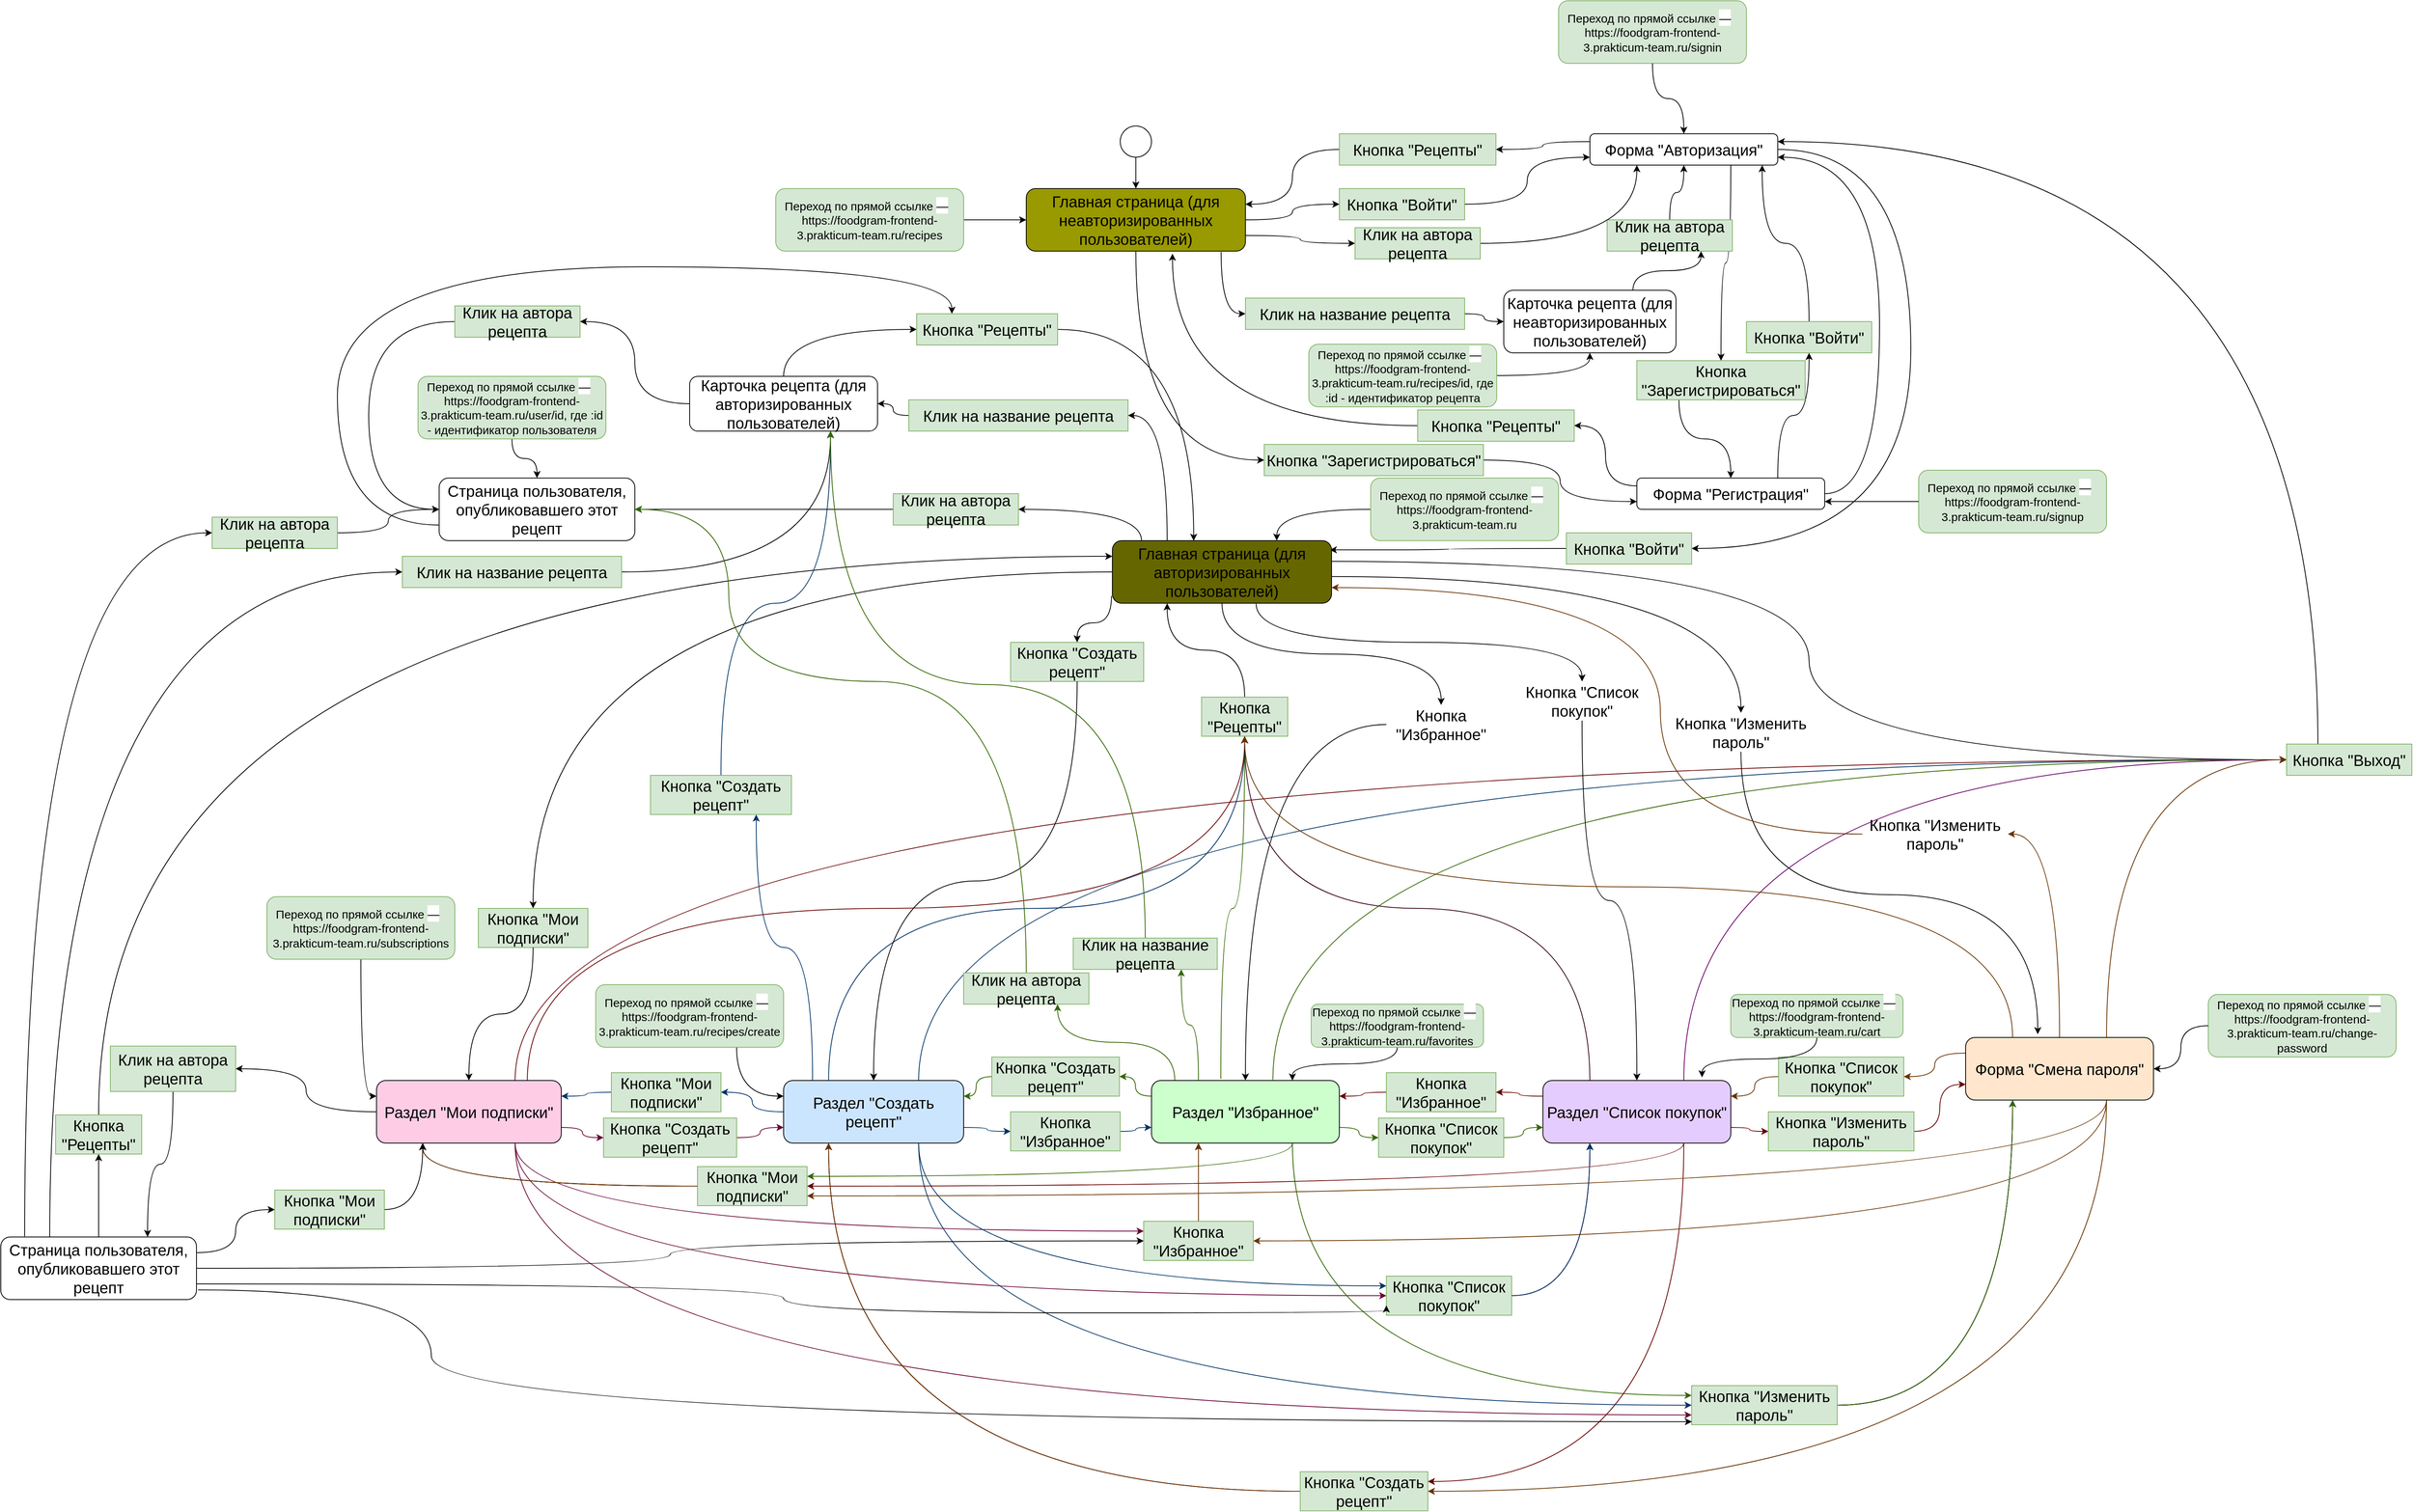 <mxfile version="21.7.4" type="google">
  <diagram name="Страница — 1" id="uTxUZdQNL4WMgcr5WMh2">
    <mxGraphModel grid="1" page="1" gridSize="10" guides="1" tooltips="1" connect="1" arrows="1" fold="1" pageScale="1" pageWidth="1654" pageHeight="2336" background="#FFFFFF" math="0" shadow="0">
      <root>
        <mxCell id="0" />
        <mxCell id="1" parent="0" />
        <mxCell id="tdt_aPVEYBINpQMa5LHr-3" style="edgeStyle=orthogonalEdgeStyle;rounded=0;orthogonalLoop=1;jettySize=auto;html=1;exitX=0.5;exitY=1;exitDx=0;exitDy=0;entryX=0.5;entryY=0;entryDx=0;entryDy=0;curved=1;" edge="1" parent="1" source="tdt_aPVEYBINpQMa5LHr-1" target="tdt_aPVEYBINpQMa5LHr-2">
          <mxGeometry relative="1" as="geometry" />
        </mxCell>
        <mxCell id="tdt_aPVEYBINpQMa5LHr-1" value="" style="ellipse;whiteSpace=wrap;html=1;" vertex="1" parent="1">
          <mxGeometry x="1440" y="240" width="40" height="40" as="geometry" />
        </mxCell>
        <mxCell id="tdt_aPVEYBINpQMa5LHr-13" style="edgeStyle=orthogonalEdgeStyle;rounded=0;orthogonalLoop=1;jettySize=auto;html=1;exitX=1;exitY=0.5;exitDx=0;exitDy=0;entryX=0;entryY=0.5;entryDx=0;entryDy=0;curved=1;" edge="1" parent="1" source="tdt_aPVEYBINpQMa5LHr-2" target="tdt_aPVEYBINpQMa5LHr-10">
          <mxGeometry relative="1" as="geometry" />
        </mxCell>
        <mxCell id="tdt_aPVEYBINpQMa5LHr-19" style="edgeStyle=orthogonalEdgeStyle;rounded=0;orthogonalLoop=1;jettySize=auto;html=1;exitX=0.889;exitY=1.013;exitDx=0;exitDy=0;entryX=0;entryY=0.5;entryDx=0;entryDy=0;curved=1;exitPerimeter=0;" edge="1" parent="1" source="tdt_aPVEYBINpQMa5LHr-2" target="tdt_aPVEYBINpQMa5LHr-18">
          <mxGeometry relative="1" as="geometry" />
        </mxCell>
        <mxCell id="tdt_aPVEYBINpQMa5LHr-33" style="edgeStyle=orthogonalEdgeStyle;rounded=0;orthogonalLoop=1;jettySize=auto;html=1;exitX=1;exitY=0.75;exitDx=0;exitDy=0;entryX=0;entryY=0.5;entryDx=0;entryDy=0;curved=1;" edge="1" parent="1" source="tdt_aPVEYBINpQMa5LHr-2" target="tdt_aPVEYBINpQMa5LHr-32">
          <mxGeometry relative="1" as="geometry" />
        </mxCell>
        <mxCell id="tdt_aPVEYBINpQMa5LHr-2" value="Главная страница (для неавторизированных пользователей)" style="rounded=1;whiteSpace=wrap;html=1;fontSize=20;fillColor=#999900;gradientColor=none;" vertex="1" parent="1">
          <mxGeometry x="1320" y="320" width="280" height="80" as="geometry" />
        </mxCell>
        <mxCell id="tdt_aPVEYBINpQMa5LHr-6" style="edgeStyle=orthogonalEdgeStyle;rounded=0;orthogonalLoop=1;jettySize=auto;html=1;entryX=0;entryY=0.5;entryDx=0;entryDy=0;curved=1;" edge="1" parent="1" source="tdt_aPVEYBINpQMa5LHr-5" target="tdt_aPVEYBINpQMa5LHr-2">
          <mxGeometry relative="1" as="geometry" />
        </mxCell>
        <mxCell id="tdt_aPVEYBINpQMa5LHr-5" value="Переход по прямой ссылке&amp;nbsp;&lt;i style=&quot;border-color: var(--border-color); box-sizing: inherit; font-family: &amp;quot;YS Text&amp;quot;, &amp;quot;Helvetica Neue&amp;quot;, Arial, Helvetica, sans-serif; font-size: 15px; background-color: rgb(255, 255, 255);&quot; class=&quot;wiki-italic&quot;&gt;—&lt;/i&gt;&amp;nbsp;&lt;span style=&quot;background-color: initial; font-size: 15px;&quot;&gt;&amp;nbsp;&lt;/span&gt;&lt;br style=&quot;font-size: 15px;&quot;&gt;https://foodgram-frontend-3.prakticum-team.ru/recipes&lt;font face=&quot;YS Text, Helvetica Neue, Arial, Helvetica, sans-serif&quot; style=&quot;font-size: 15px;&quot;&gt;&lt;br&gt;&lt;/font&gt;" style="rounded=1;whiteSpace=wrap;html=1;fontSize=15;align=center;metaEdit=0;fixDash=0;snapToPoint=0;enumerate=0;comic=0;backgroundOutline=0;fillColor=#d5e8d4;strokeColor=#82b366;" vertex="1" parent="1">
          <mxGeometry x="1000" y="320" width="240" height="80" as="geometry" />
        </mxCell>
        <mxCell id="tdt_aPVEYBINpQMa5LHr-36" style="edgeStyle=orthogonalEdgeStyle;rounded=0;orthogonalLoop=1;jettySize=auto;html=1;exitX=1;exitY=0.5;exitDx=0;exitDy=0;curved=1;entryX=1;entryY=0.5;entryDx=0;entryDy=0;" edge="1" parent="1" source="tdt_aPVEYBINpQMa5LHr-7" target="tdt_aPVEYBINpQMa5LHr-35">
          <mxGeometry relative="1" as="geometry">
            <Array as="points">
              <mxPoint x="2450" y="270" />
              <mxPoint x="2450" y="780" />
            </Array>
          </mxGeometry>
        </mxCell>
        <mxCell id="tdt_aPVEYBINpQMa5LHr-40" style="edgeStyle=orthogonalEdgeStyle;rounded=0;orthogonalLoop=1;jettySize=auto;html=1;exitX=0;exitY=0.25;exitDx=0;exitDy=0;entryX=1;entryY=0.5;entryDx=0;entryDy=0;curved=1;" edge="1" parent="1" source="tdt_aPVEYBINpQMa5LHr-7" target="tdt_aPVEYBINpQMa5LHr-39">
          <mxGeometry relative="1" as="geometry" />
        </mxCell>
        <mxCell id="tdt_aPVEYBINpQMa5LHr-47" style="edgeStyle=orthogonalEdgeStyle;rounded=0;orthogonalLoop=1;jettySize=auto;html=1;exitX=0.75;exitY=1;exitDx=0;exitDy=0;entryX=0.5;entryY=0;entryDx=0;entryDy=0;curved=1;" edge="1" parent="1" source="tdt_aPVEYBINpQMa5LHr-7" target="tdt_aPVEYBINpQMa5LHr-46">
          <mxGeometry relative="1" as="geometry" />
        </mxCell>
        <mxCell id="tdt_aPVEYBINpQMa5LHr-7" value="Форма &quot;Авторизация&quot;" style="rounded=1;whiteSpace=wrap;html=1;fontSize=20;" vertex="1" parent="1">
          <mxGeometry x="2040" y="250" width="240" height="40" as="geometry" />
        </mxCell>
        <mxCell id="tdt_aPVEYBINpQMa5LHr-23" style="edgeStyle=orthogonalEdgeStyle;rounded=0;orthogonalLoop=1;jettySize=auto;html=1;exitX=0.75;exitY=0;exitDx=0;exitDy=0;entryX=0.75;entryY=1;entryDx=0;entryDy=0;curved=1;" edge="1" parent="1" source="tdt_aPVEYBINpQMa5LHr-9" target="tdt_aPVEYBINpQMa5LHr-21">
          <mxGeometry relative="1" as="geometry" />
        </mxCell>
        <mxCell id="tdt_aPVEYBINpQMa5LHr-9" value="Карточка рецепта&amp;nbsp;(для неавторизированных пользователей)" style="rounded=1;whiteSpace=wrap;html=1;fontSize=20;" vertex="1" parent="1">
          <mxGeometry x="1930" y="450" width="220" height="80" as="geometry" />
        </mxCell>
        <mxCell id="tdt_aPVEYBINpQMa5LHr-14" style="edgeStyle=orthogonalEdgeStyle;rounded=0;orthogonalLoop=1;jettySize=auto;html=1;exitX=1;exitY=0.5;exitDx=0;exitDy=0;entryX=0;entryY=0.75;entryDx=0;entryDy=0;curved=1;" edge="1" parent="1" source="tdt_aPVEYBINpQMa5LHr-10" target="tdt_aPVEYBINpQMa5LHr-7">
          <mxGeometry relative="1" as="geometry" />
        </mxCell>
        <mxCell id="tdt_aPVEYBINpQMa5LHr-10" value="Кнопка &quot;Войти&quot;" style="text;html=1;strokeColor=#82b366;fillColor=#d5e8d4;align=center;verticalAlign=middle;whiteSpace=wrap;rounded=0;fontSize=20;fontFamily=Helvetica;metaEdit=0;fixDash=0;snapToPoint=0;enumerate=0;comic=0;backgroundOutline=0;" vertex="1" parent="1">
          <mxGeometry x="1720" y="320" width="160" height="40" as="geometry" />
        </mxCell>
        <mxCell id="tdt_aPVEYBINpQMa5LHr-20" style="edgeStyle=orthogonalEdgeStyle;rounded=0;orthogonalLoop=1;jettySize=auto;html=1;exitX=1;exitY=0.5;exitDx=0;exitDy=0;entryX=0;entryY=0.5;entryDx=0;entryDy=0;curved=1;" edge="1" parent="1" source="tdt_aPVEYBINpQMa5LHr-18" target="tdt_aPVEYBINpQMa5LHr-9">
          <mxGeometry relative="1" as="geometry" />
        </mxCell>
        <mxCell id="tdt_aPVEYBINpQMa5LHr-18" value="Клик на название рецепта" style="text;html=1;strokeColor=#82b366;fillColor=#d5e8d4;align=center;verticalAlign=middle;whiteSpace=wrap;rounded=0;fontSize=20;fontFamily=Helvetica;metaEdit=0;fixDash=0;snapToPoint=0;enumerate=0;comic=0;backgroundOutline=0;" vertex="1" parent="1">
          <mxGeometry x="1600" y="460" width="280" height="40" as="geometry" />
        </mxCell>
        <mxCell id="tdt_aPVEYBINpQMa5LHr-25" style="edgeStyle=orthogonalEdgeStyle;rounded=0;orthogonalLoop=1;jettySize=auto;html=1;exitX=0.5;exitY=0;exitDx=0;exitDy=0;entryX=0.5;entryY=1;entryDx=0;entryDy=0;curved=1;" edge="1" parent="1" source="tdt_aPVEYBINpQMa5LHr-21" target="tdt_aPVEYBINpQMa5LHr-7">
          <mxGeometry relative="1" as="geometry" />
        </mxCell>
        <mxCell id="tdt_aPVEYBINpQMa5LHr-21" value="Клик на автора рецепта" style="text;html=1;strokeColor=#82b366;fillColor=#d5e8d4;align=center;verticalAlign=middle;whiteSpace=wrap;rounded=0;fontSize=20;fontFamily=Helvetica;metaEdit=0;fixDash=0;snapToPoint=0;enumerate=0;comic=0;backgroundOutline=0;" vertex="1" parent="1">
          <mxGeometry x="2062" y="360" width="160" height="40" as="geometry" />
        </mxCell>
        <mxCell id="tdt_aPVEYBINpQMa5LHr-22" style="edgeStyle=orthogonalEdgeStyle;rounded=0;orthogonalLoop=1;jettySize=auto;html=1;exitX=0.5;exitY=1;exitDx=0;exitDy=0;" edge="1" parent="1" source="tdt_aPVEYBINpQMa5LHr-9" target="tdt_aPVEYBINpQMa5LHr-9">
          <mxGeometry relative="1" as="geometry" />
        </mxCell>
        <mxCell id="tdt_aPVEYBINpQMa5LHr-26" style="edgeStyle=orthogonalEdgeStyle;rounded=0;orthogonalLoop=1;jettySize=auto;html=1;exitX=0.5;exitY=1;exitDx=0;exitDy=0;entryX=0;entryY=0.5;entryDx=0;entryDy=0;curved=1;" edge="1" parent="1" source="tdt_aPVEYBINpQMa5LHr-2" target="tdt_aPVEYBINpQMa5LHr-29">
          <mxGeometry relative="1" as="geometry">
            <mxPoint x="1450.0" y="540" as="sourcePoint" />
          </mxGeometry>
        </mxCell>
        <mxCell id="tdt_aPVEYBINpQMa5LHr-30" style="edgeStyle=orthogonalEdgeStyle;rounded=0;orthogonalLoop=1;jettySize=auto;html=1;exitX=1;exitY=0.5;exitDx=0;exitDy=0;entryX=1;entryY=0.75;entryDx=0;entryDy=0;curved=1;" edge="1" parent="1" source="tdt_aPVEYBINpQMa5LHr-27" target="tdt_aPVEYBINpQMa5LHr-7">
          <mxGeometry relative="1" as="geometry">
            <Array as="points">
              <mxPoint x="2410" y="710" />
              <mxPoint x="2410" y="280" />
            </Array>
          </mxGeometry>
        </mxCell>
        <mxCell id="tdt_aPVEYBINpQMa5LHr-43" style="edgeStyle=orthogonalEdgeStyle;rounded=0;orthogonalLoop=1;jettySize=auto;html=1;exitX=0;exitY=0.25;exitDx=0;exitDy=0;entryX=1;entryY=0.5;entryDx=0;entryDy=0;curved=1;" edge="1" parent="1" source="tdt_aPVEYBINpQMa5LHr-27" target="tdt_aPVEYBINpQMa5LHr-42">
          <mxGeometry relative="1" as="geometry" />
        </mxCell>
        <mxCell id="tdt_aPVEYBINpQMa5LHr-50" style="edgeStyle=orthogonalEdgeStyle;rounded=0;orthogonalLoop=1;jettySize=auto;html=1;exitX=0.75;exitY=0;exitDx=0;exitDy=0;entryX=0.5;entryY=1;entryDx=0;entryDy=0;curved=1;" edge="1" parent="1" source="tdt_aPVEYBINpQMa5LHr-27" target="tdt_aPVEYBINpQMa5LHr-49">
          <mxGeometry relative="1" as="geometry" />
        </mxCell>
        <mxCell id="tdt_aPVEYBINpQMa5LHr-27" value="Форма &quot;Регистрация&quot;" style="rounded=1;whiteSpace=wrap;html=1;fontSize=20;" vertex="1" parent="1">
          <mxGeometry x="2100" y="690" width="240" height="40" as="geometry" />
        </mxCell>
        <mxCell id="tdt_aPVEYBINpQMa5LHr-28" style="edgeStyle=orthogonalEdgeStyle;rounded=0;orthogonalLoop=1;jettySize=auto;html=1;exitX=1;exitY=0.5;exitDx=0;exitDy=0;entryX=0;entryY=0.75;entryDx=0;entryDy=0;curved=1;" edge="1" parent="1" source="tdt_aPVEYBINpQMa5LHr-29" target="tdt_aPVEYBINpQMa5LHr-27">
          <mxGeometry relative="1" as="geometry" />
        </mxCell>
        <mxCell id="tdt_aPVEYBINpQMa5LHr-29" value="Кнопка &quot;Зарегистрироваться&quot;" style="text;html=1;strokeColor=#82b366;fillColor=#d5e8d4;align=center;verticalAlign=middle;whiteSpace=wrap;rounded=0;fontSize=20;fontFamily=Helvetica;metaEdit=0;fixDash=0;snapToPoint=0;enumerate=0;comic=0;backgroundOutline=0;" vertex="1" parent="1">
          <mxGeometry x="1624" y="647" width="280" height="40" as="geometry" />
        </mxCell>
        <mxCell id="tdt_aPVEYBINpQMa5LHr-31" style="edgeStyle=orthogonalEdgeStyle;rounded=0;orthogonalLoop=1;jettySize=auto;html=1;exitX=1;exitY=0.5;exitDx=0;exitDy=0;entryX=0.25;entryY=1;entryDx=0;entryDy=0;curved=1;" edge="1" parent="1" source="tdt_aPVEYBINpQMa5LHr-32" target="tdt_aPVEYBINpQMa5LHr-7">
          <mxGeometry relative="1" as="geometry">
            <mxPoint x="1780" y="320" as="targetPoint" />
          </mxGeometry>
        </mxCell>
        <mxCell id="tdt_aPVEYBINpQMa5LHr-32" value="Клик на автора рецепта" style="text;html=1;align=center;verticalAlign=middle;whiteSpace=wrap;rounded=0;fontSize=20;fontFamily=Helvetica;metaEdit=0;fixDash=0;snapToPoint=0;enumerate=0;comic=0;backgroundOutline=0;fillColor=#d5e8d4;strokeColor=#82b366;" vertex="1" parent="1">
          <mxGeometry x="1740" y="370" width="160" height="40" as="geometry" />
        </mxCell>
        <mxCell id="tdt_aPVEYBINpQMa5LHr-38" style="edgeStyle=orthogonalEdgeStyle;rounded=0;orthogonalLoop=1;jettySize=auto;html=1;exitX=0;exitY=0.5;exitDx=0;exitDy=0;entryX=0.992;entryY=0.147;entryDx=0;entryDy=0;curved=1;entryPerimeter=0;" edge="1" parent="1" source="tdt_aPVEYBINpQMa5LHr-35" target="tdt_aPVEYBINpQMa5LHr-37">
          <mxGeometry relative="1" as="geometry" />
        </mxCell>
        <mxCell id="tdt_aPVEYBINpQMa5LHr-35" value="Кнопка &quot;Войти&quot;" style="text;html=1;strokeColor=#82b366;fillColor=#d5e8d4;align=center;verticalAlign=middle;whiteSpace=wrap;rounded=0;fontSize=20;fontFamily=Helvetica;metaEdit=0;fixDash=0;snapToPoint=0;enumerate=0;comic=0;backgroundOutline=0;" vertex="1" parent="1">
          <mxGeometry x="2010" y="760" width="160" height="40" as="geometry" />
        </mxCell>
        <mxCell id="tdt_aPVEYBINpQMa5LHr-60" style="edgeStyle=orthogonalEdgeStyle;rounded=0;orthogonalLoop=1;jettySize=auto;html=1;exitX=0;exitY=0.5;exitDx=0;exitDy=0;entryX=0.5;entryY=0;entryDx=0;entryDy=0;curved=1;" edge="1" parent="1" source="tdt_aPVEYBINpQMa5LHr-37" target="tdt_aPVEYBINpQMa5LHr-54">
          <mxGeometry relative="1" as="geometry" />
        </mxCell>
        <mxCell id="tdt_aPVEYBINpQMa5LHr-68" style="edgeStyle=orthogonalEdgeStyle;rounded=0;orthogonalLoop=1;jettySize=auto;html=1;exitX=0.992;exitY=0.332;exitDx=0;exitDy=0;entryX=0;entryY=0.5;entryDx=0;entryDy=0;curved=1;exitPerimeter=0;" edge="1" parent="1" source="tdt_aPVEYBINpQMa5LHr-37" target="tdt_aPVEYBINpQMa5LHr-67">
          <mxGeometry relative="1" as="geometry" />
        </mxCell>
        <mxCell id="E3q4zki2Qhry-83XURxi-172" style="edgeStyle=orthogonalEdgeStyle;rounded=0;orthogonalLoop=1;jettySize=auto;html=1;exitX=0.25;exitY=0;exitDx=0;exitDy=0;entryX=1;entryY=0.5;entryDx=0;entryDy=0;curved=1;" edge="1" parent="1" source="tdt_aPVEYBINpQMa5LHr-37" target="E3q4zki2Qhry-83XURxi-167">
          <mxGeometry relative="1" as="geometry" />
        </mxCell>
        <mxCell id="E3q4zki2Qhry-83XURxi-180" style="edgeStyle=orthogonalEdgeStyle;rounded=0;orthogonalLoop=1;jettySize=auto;html=1;exitX=0.133;exitY=0.001;exitDx=0;exitDy=0;entryX=1;entryY=0.5;entryDx=0;entryDy=0;curved=1;exitPerimeter=0;" edge="1" parent="1" source="tdt_aPVEYBINpQMa5LHr-37" target="E3q4zki2Qhry-83XURxi-170">
          <mxGeometry relative="1" as="geometry" />
        </mxCell>
        <mxCell id="tdt_aPVEYBINpQMa5LHr-37" value="Главная страница (для авторизированных пользователей)" style="rounded=1;whiteSpace=wrap;html=1;fontSize=20;fillColor=#666600;" vertex="1" parent="1">
          <mxGeometry x="1430" y="770" width="280" height="80" as="geometry" />
        </mxCell>
        <mxCell id="tdt_aPVEYBINpQMa5LHr-41" style="edgeStyle=orthogonalEdgeStyle;rounded=0;orthogonalLoop=1;jettySize=auto;html=1;exitX=0;exitY=0.5;exitDx=0;exitDy=0;entryX=1;entryY=0.25;entryDx=0;entryDy=0;curved=1;" edge="1" parent="1" source="tdt_aPVEYBINpQMa5LHr-39" target="tdt_aPVEYBINpQMa5LHr-2">
          <mxGeometry relative="1" as="geometry" />
        </mxCell>
        <mxCell id="tdt_aPVEYBINpQMa5LHr-39" value="Кнопка &quot;Рецепты&quot;" style="text;html=1;strokeColor=#82b366;fillColor=#d5e8d4;align=center;verticalAlign=middle;whiteSpace=wrap;rounded=0;fontSize=20;fontFamily=Helvetica;metaEdit=0;fixDash=0;snapToPoint=0;enumerate=0;comic=0;backgroundOutline=0;" vertex="1" parent="1">
          <mxGeometry x="1720" y="250" width="200" height="40" as="geometry" />
        </mxCell>
        <mxCell id="tdt_aPVEYBINpQMa5LHr-44" style="edgeStyle=orthogonalEdgeStyle;rounded=0;orthogonalLoop=1;jettySize=auto;html=1;exitX=0;exitY=0.5;exitDx=0;exitDy=0;entryX=0.667;entryY=1.04;entryDx=0;entryDy=0;entryPerimeter=0;curved=1;" edge="1" parent="1" source="tdt_aPVEYBINpQMa5LHr-42" target="tdt_aPVEYBINpQMa5LHr-2">
          <mxGeometry relative="1" as="geometry" />
        </mxCell>
        <mxCell id="tdt_aPVEYBINpQMa5LHr-42" value="Кнопка &quot;Рецепты&quot;" style="text;html=1;strokeColor=#82b366;fillColor=#d5e8d4;align=center;verticalAlign=middle;whiteSpace=wrap;rounded=0;fontSize=20;fontFamily=Helvetica;metaEdit=0;fixDash=0;snapToPoint=0;enumerate=0;comic=0;backgroundOutline=0;" vertex="1" parent="1">
          <mxGeometry x="1820" y="603" width="200" height="40" as="geometry" />
        </mxCell>
        <mxCell id="tdt_aPVEYBINpQMa5LHr-48" style="edgeStyle=orthogonalEdgeStyle;rounded=0;orthogonalLoop=1;jettySize=auto;html=1;exitX=0.25;exitY=1;exitDx=0;exitDy=0;entryX=0.5;entryY=0;entryDx=0;entryDy=0;curved=1;" edge="1" parent="1" source="tdt_aPVEYBINpQMa5LHr-46" target="tdt_aPVEYBINpQMa5LHr-27">
          <mxGeometry relative="1" as="geometry" />
        </mxCell>
        <mxCell id="tdt_aPVEYBINpQMa5LHr-46" value="Кнопка &quot;Зарегистрироваться&quot;" style="text;html=1;strokeColor=#82b366;fillColor=#d5e8d4;align=center;verticalAlign=middle;whiteSpace=wrap;rounded=0;fontSize=20;fontFamily=Helvetica;metaEdit=0;fixDash=0;snapToPoint=0;enumerate=0;comic=0;backgroundOutline=0;" vertex="1" parent="1">
          <mxGeometry x="2100" y="540" width="215" height="50" as="geometry" />
        </mxCell>
        <mxCell id="tdt_aPVEYBINpQMa5LHr-51" style="edgeStyle=orthogonalEdgeStyle;rounded=0;orthogonalLoop=1;jettySize=auto;html=1;exitX=0.5;exitY=0;exitDx=0;exitDy=0;entryX=0.917;entryY=1;entryDx=0;entryDy=0;entryPerimeter=0;curved=1;" edge="1" parent="1" source="tdt_aPVEYBINpQMa5LHr-49" target="tdt_aPVEYBINpQMa5LHr-7">
          <mxGeometry relative="1" as="geometry" />
        </mxCell>
        <mxCell id="tdt_aPVEYBINpQMa5LHr-49" value="Кнопка &quot;Войти&quot;" style="text;html=1;strokeColor=#82b366;fillColor=#d5e8d4;align=center;verticalAlign=middle;whiteSpace=wrap;rounded=0;fontSize=20;fontFamily=Helvetica;metaEdit=0;fixDash=0;snapToPoint=0;enumerate=0;comic=0;backgroundOutline=0;" vertex="1" parent="1">
          <mxGeometry x="2240" y="490" width="160" height="40" as="geometry" />
        </mxCell>
        <mxCell id="tdt_aPVEYBINpQMa5LHr-55" style="edgeStyle=orthogonalEdgeStyle;rounded=0;orthogonalLoop=1;jettySize=auto;html=1;exitX=0.816;exitY=0.011;exitDx=0;exitDy=0;entryX=0.5;entryY=1;entryDx=0;entryDy=0;curved=1;exitPerimeter=0;strokeColor=#660000;" edge="1" parent="1" source="tdt_aPVEYBINpQMa5LHr-52" target="tdt_aPVEYBINpQMa5LHr-57">
          <mxGeometry relative="1" as="geometry">
            <mxPoint x="1615" y="1250" as="targetPoint" />
          </mxGeometry>
        </mxCell>
        <mxCell id="E3q4zki2Qhry-83XURxi-110" style="edgeStyle=orthogonalEdgeStyle;rounded=0;orthogonalLoop=1;jettySize=auto;html=1;exitX=1;exitY=0.75;exitDx=0;exitDy=0;entryX=0;entryY=0.5;entryDx=0;entryDy=0;curved=1;strokeColor=#660033;" edge="1" parent="1" source="tdt_aPVEYBINpQMa5LHr-52" target="E3q4zki2Qhry-83XURxi-109">
          <mxGeometry relative="1" as="geometry" />
        </mxCell>
        <mxCell id="E3q4zki2Qhry-83XURxi-122" style="edgeStyle=orthogonalEdgeStyle;rounded=0;orthogonalLoop=1;jettySize=auto;html=1;exitX=0.75;exitY=1;exitDx=0;exitDy=0;entryX=0;entryY=0.25;entryDx=0;entryDy=0;curved=1;strokeColor=#660033;" edge="1" parent="1" source="tdt_aPVEYBINpQMa5LHr-52" target="E3q4zki2Qhry-83XURxi-162">
          <mxGeometry relative="1" as="geometry" />
        </mxCell>
        <mxCell id="E3q4zki2Qhry-83XURxi-128" style="edgeStyle=orthogonalEdgeStyle;rounded=0;orthogonalLoop=1;jettySize=auto;html=1;exitX=0.75;exitY=1;exitDx=0;exitDy=0;entryX=0;entryY=0.5;entryDx=0;entryDy=0;curved=1;strokeColor=#660033;" edge="1" parent="1" source="tdt_aPVEYBINpQMa5LHr-52" target="E3q4zki2Qhry-83XURxi-127">
          <mxGeometry relative="1" as="geometry" />
        </mxCell>
        <mxCell id="E3q4zki2Qhry-83XURxi-135" style="edgeStyle=orthogonalEdgeStyle;rounded=0;orthogonalLoop=1;jettySize=auto;html=1;exitX=0.75;exitY=1;exitDx=0;exitDy=0;entryX=0;entryY=0.75;entryDx=0;entryDy=0;curved=1;strokeColor=#660033;" edge="1" parent="1" source="tdt_aPVEYBINpQMa5LHr-52" target="E3q4zki2Qhry-83XURxi-159">
          <mxGeometry relative="1" as="geometry" />
        </mxCell>
        <mxCell id="E3q4zki2Qhry-83XURxi-190" style="edgeStyle=orthogonalEdgeStyle;rounded=0;orthogonalLoop=1;jettySize=auto;html=1;exitX=0;exitY=0.5;exitDx=0;exitDy=0;entryX=1;entryY=0.5;entryDx=0;entryDy=0;curved=1;" edge="1" parent="1" source="tdt_aPVEYBINpQMa5LHr-52" target="E3q4zki2Qhry-83XURxi-188">
          <mxGeometry relative="1" as="geometry" />
        </mxCell>
        <mxCell id="E3q4zki2Qhry-83XURxi-207" style="edgeStyle=orthogonalEdgeStyle;rounded=0;orthogonalLoop=1;jettySize=auto;html=1;exitX=0.75;exitY=0;exitDx=0;exitDy=0;entryX=0;entryY=0.5;entryDx=0;entryDy=0;curved=1;strokeColor=#660000;" edge="1" parent="1" source="tdt_aPVEYBINpQMa5LHr-52" target="tdt_aPVEYBINpQMa5LHr-67">
          <mxGeometry relative="1" as="geometry" />
        </mxCell>
        <mxCell id="tdt_aPVEYBINpQMa5LHr-52" value="Раздел &quot;Мои подписки&quot;" style="rounded=1;whiteSpace=wrap;html=1;fontSize=20;fillColor=#FFCCE6;" vertex="1" parent="1">
          <mxGeometry x="490" y="1460" width="236" height="80" as="geometry" />
        </mxCell>
        <mxCell id="tdt_aPVEYBINpQMa5LHr-56" style="edgeStyle=orthogonalEdgeStyle;rounded=0;orthogonalLoop=1;jettySize=auto;html=1;exitX=0.5;exitY=0;exitDx=0;exitDy=0;entryX=0.25;entryY=1;entryDx=0;entryDy=0;curved=1;" edge="1" parent="1" source="tdt_aPVEYBINpQMa5LHr-57" target="tdt_aPVEYBINpQMa5LHr-37">
          <mxGeometry relative="1" as="geometry" />
        </mxCell>
        <mxCell id="tdt_aPVEYBINpQMa5LHr-54" value="Кнопка &quot;Мои подписки&quot;" style="text;html=1;strokeColor=#82b366;fillColor=#d5e8d4;align=center;verticalAlign=middle;whiteSpace=wrap;rounded=0;fontSize=20;fontFamily=Helvetica;metaEdit=0;fixDash=0;snapToPoint=0;enumerate=0;comic=0;backgroundOutline=0;" vertex="1" parent="1">
          <mxGeometry x="620" y="1240" width="140" height="50" as="geometry" />
        </mxCell>
        <mxCell id="tdt_aPVEYBINpQMa5LHr-61" style="edgeStyle=orthogonalEdgeStyle;rounded=0;orthogonalLoop=1;jettySize=auto;html=1;exitX=0.5;exitY=1;exitDx=0;exitDy=0;entryX=0.5;entryY=0;entryDx=0;entryDy=0;curved=1;" edge="1" parent="1" source="tdt_aPVEYBINpQMa5LHr-54" target="tdt_aPVEYBINpQMa5LHr-52">
          <mxGeometry relative="1" as="geometry">
            <mxPoint x="610" y="1370" as="sourcePoint" />
          </mxGeometry>
        </mxCell>
        <mxCell id="tdt_aPVEYBINpQMa5LHr-57" value="Кнопка &quot;Рецепты&quot;" style="text;html=1;strokeColor=#82b366;fillColor=#d5e8d4;align=center;verticalAlign=middle;whiteSpace=wrap;rounded=0;fontSize=20;fontFamily=Helvetica;metaEdit=0;fixDash=0;snapToPoint=0;enumerate=0;comic=0;backgroundOutline=0;" vertex="1" parent="1">
          <mxGeometry x="1544" y="970" width="110" height="50" as="geometry" />
        </mxCell>
        <mxCell id="E3q4zki2Qhry-83XURxi-2" style="edgeStyle=orthogonalEdgeStyle;rounded=0;orthogonalLoop=1;jettySize=auto;html=1;exitX=0;exitY=0.5;exitDx=0;exitDy=0;entryX=1;entryY=0.5;entryDx=0;entryDy=0;curved=1;strokeColor=#003366;" edge="1" parent="1" source="tdt_aPVEYBINpQMa5LHr-63" target="E3q4zki2Qhry-83XURxi-1">
          <mxGeometry relative="1" as="geometry" />
        </mxCell>
        <mxCell id="E3q4zki2Qhry-83XURxi-113" style="edgeStyle=orthogonalEdgeStyle;rounded=0;orthogonalLoop=1;jettySize=auto;html=1;exitX=1;exitY=0.75;exitDx=0;exitDy=0;entryX=0;entryY=0.5;entryDx=0;entryDy=0;curved=1;strokeColor=#003366;" edge="1" parent="1" source="tdt_aPVEYBINpQMa5LHr-63" target="E3q4zki2Qhry-83XURxi-112">
          <mxGeometry relative="1" as="geometry" />
        </mxCell>
        <mxCell id="E3q4zki2Qhry-83XURxi-142" style="edgeStyle=orthogonalEdgeStyle;rounded=0;orthogonalLoop=1;jettySize=auto;html=1;exitX=0.75;exitY=1;exitDx=0;exitDy=0;entryX=0;entryY=0.25;entryDx=0;entryDy=0;curved=1;strokeColor=#003366;" edge="1" parent="1" source="tdt_aPVEYBINpQMa5LHr-63" target="E3q4zki2Qhry-83XURxi-127">
          <mxGeometry relative="1" as="geometry" />
        </mxCell>
        <mxCell id="E3q4zki2Qhry-83XURxi-151" style="edgeStyle=orthogonalEdgeStyle;rounded=0;orthogonalLoop=1;jettySize=auto;html=1;exitX=0.75;exitY=1;exitDx=0;exitDy=0;entryX=0;entryY=0.5;entryDx=0;entryDy=0;curved=1;strokeColor=#003366;" edge="1" parent="1" source="tdt_aPVEYBINpQMa5LHr-63" target="E3q4zki2Qhry-83XURxi-159">
          <mxGeometry relative="1" as="geometry" />
        </mxCell>
        <mxCell id="E3q4zki2Qhry-83XURxi-206" style="edgeStyle=orthogonalEdgeStyle;rounded=0;orthogonalLoop=1;jettySize=auto;html=1;exitX=0.75;exitY=0;exitDx=0;exitDy=0;entryX=0;entryY=0.5;entryDx=0;entryDy=0;curved=1;strokeColor=#003366;" edge="1" parent="1" source="tdt_aPVEYBINpQMa5LHr-63" target="tdt_aPVEYBINpQMa5LHr-67">
          <mxGeometry relative="1" as="geometry" />
        </mxCell>
        <mxCell id="E3q4zki2Qhry-83XURxi-227" style="edgeStyle=orthogonalEdgeStyle;rounded=0;orthogonalLoop=1;jettySize=auto;html=1;exitX=0.161;exitY=0.004;exitDx=0;exitDy=0;curved=1;entryX=0.75;entryY=1;entryDx=0;entryDy=0;strokeColor=#003366;exitPerimeter=0;" edge="1" parent="1" source="tdt_aPVEYBINpQMa5LHr-63" target="E3q4zki2Qhry-83XURxi-228">
          <mxGeometry relative="1" as="geometry">
            <mxPoint x="950" y="1380" as="targetPoint" />
          </mxGeometry>
        </mxCell>
        <mxCell id="tdt_aPVEYBINpQMa5LHr-63" value="Раздел &quot;Создать рецепт&quot;" style="rounded=1;whiteSpace=wrap;html=1;fontSize=20;fillColor=#CCE5FF;" vertex="1" parent="1">
          <mxGeometry x="1010" y="1460" width="230" height="80" as="geometry" />
        </mxCell>
        <mxCell id="E3q4zki2Qhry-83XURxi-5" style="edgeStyle=orthogonalEdgeStyle;rounded=0;orthogonalLoop=1;jettySize=auto;html=1;exitX=0;exitY=0.25;exitDx=0;exitDy=0;entryX=1;entryY=0.5;entryDx=0;entryDy=0;curved=1;strokeColor=#336600;" edge="1" parent="1" source="tdt_aPVEYBINpQMa5LHr-64" target="E3q4zki2Qhry-83XURxi-4">
          <mxGeometry relative="1" as="geometry" />
        </mxCell>
        <mxCell id="E3q4zki2Qhry-83XURxi-116" style="edgeStyle=orthogonalEdgeStyle;rounded=0;orthogonalLoop=1;jettySize=auto;html=1;exitX=1;exitY=0.75;exitDx=0;exitDy=0;entryX=0;entryY=0.5;entryDx=0;entryDy=0;curved=1;strokeColor=#336600;" edge="1" parent="1" source="tdt_aPVEYBINpQMa5LHr-64" target="E3q4zki2Qhry-83XURxi-115">
          <mxGeometry relative="1" as="geometry" />
        </mxCell>
        <mxCell id="E3q4zki2Qhry-83XURxi-125" style="edgeStyle=orthogonalEdgeStyle;rounded=0;orthogonalLoop=1;jettySize=auto;html=1;entryX=1;entryY=0.25;entryDx=0;entryDy=0;curved=1;strokeColor=#336600;exitX=0.75;exitY=1;exitDx=0;exitDy=0;" edge="1" parent="1" source="tdt_aPVEYBINpQMa5LHr-64" target="E3q4zki2Qhry-83XURxi-124">
          <mxGeometry relative="1" as="geometry">
            <mxPoint x="1660" y="1550" as="sourcePoint" />
          </mxGeometry>
        </mxCell>
        <mxCell id="E3q4zki2Qhry-83XURxi-160" style="edgeStyle=orthogonalEdgeStyle;rounded=0;orthogonalLoop=1;jettySize=auto;html=1;exitX=0.75;exitY=1;exitDx=0;exitDy=0;entryX=0;entryY=0.25;entryDx=0;entryDy=0;curved=1;strokeColor=#336600;" edge="1" parent="1" source="tdt_aPVEYBINpQMa5LHr-64" target="E3q4zki2Qhry-83XURxi-159">
          <mxGeometry relative="1" as="geometry" />
        </mxCell>
        <mxCell id="E3q4zki2Qhry-83XURxi-205" style="edgeStyle=orthogonalEdgeStyle;rounded=0;orthogonalLoop=1;jettySize=auto;html=1;exitX=0.646;exitY=-0.01;exitDx=0;exitDy=0;entryX=0;entryY=0.5;entryDx=0;entryDy=0;curved=1;strokeColor=#336600;exitPerimeter=0;" edge="1" parent="1" source="tdt_aPVEYBINpQMa5LHr-64" target="tdt_aPVEYBINpQMa5LHr-67">
          <mxGeometry relative="1" as="geometry" />
        </mxCell>
        <mxCell id="E3q4zki2Qhry-83XURxi-231" style="edgeStyle=orthogonalEdgeStyle;rounded=0;orthogonalLoop=1;jettySize=auto;html=1;exitX=0.25;exitY=0;exitDx=0;exitDy=0;entryX=0.75;entryY=1;entryDx=0;entryDy=0;curved=1;strokeColor=#336600;" edge="1" parent="1" source="tdt_aPVEYBINpQMa5LHr-64" target="E3q4zki2Qhry-83XURxi-230">
          <mxGeometry relative="1" as="geometry" />
        </mxCell>
        <mxCell id="E3q4zki2Qhry-83XURxi-234" style="edgeStyle=orthogonalEdgeStyle;rounded=0;orthogonalLoop=1;jettySize=auto;html=1;exitX=0.124;exitY=-0.002;exitDx=0;exitDy=0;entryX=0.75;entryY=1;entryDx=0;entryDy=0;curved=1;strokeColor=#336600;exitPerimeter=0;" edge="1" parent="1" source="tdt_aPVEYBINpQMa5LHr-64" target="E3q4zki2Qhry-83XURxi-233">
          <mxGeometry relative="1" as="geometry" />
        </mxCell>
        <mxCell id="tdt_aPVEYBINpQMa5LHr-64" value="Раздел &quot;Избранное&quot;" style="rounded=1;whiteSpace=wrap;html=1;fontSize=20;fillColor=#CCFFCC;" vertex="1" parent="1">
          <mxGeometry x="1480" y="1460" width="240" height="80" as="geometry" />
        </mxCell>
        <mxCell id="E3q4zki2Qhry-83XURxi-11" style="edgeStyle=orthogonalEdgeStyle;rounded=0;orthogonalLoop=1;jettySize=auto;html=1;exitX=0;exitY=0.25;exitDx=0;exitDy=0;entryX=1;entryY=0.5;entryDx=0;entryDy=0;curved=1;strokeColor=#660000;" edge="1" parent="1" source="tdt_aPVEYBINpQMa5LHr-65" target="E3q4zki2Qhry-83XURxi-10">
          <mxGeometry relative="1" as="geometry" />
        </mxCell>
        <mxCell id="E3q4zki2Qhry-83XURxi-119" style="edgeStyle=orthogonalEdgeStyle;rounded=0;orthogonalLoop=1;jettySize=auto;html=1;exitX=1;exitY=0.75;exitDx=0;exitDy=0;entryX=0;entryY=0.5;entryDx=0;entryDy=0;curved=1;strokeColor=#660000;" edge="1" parent="1" source="tdt_aPVEYBINpQMa5LHr-65" target="E3q4zki2Qhry-83XURxi-118">
          <mxGeometry relative="1" as="geometry" />
        </mxCell>
        <mxCell id="E3q4zki2Qhry-83XURxi-131" style="edgeStyle=orthogonalEdgeStyle;rounded=0;orthogonalLoop=1;jettySize=auto;html=1;exitX=0.75;exitY=1;exitDx=0;exitDy=0;entryX=1;entryY=0.5;entryDx=0;entryDy=0;curved=1;strokeColor=#660000;" edge="1" parent="1" source="tdt_aPVEYBINpQMa5LHr-65" target="E3q4zki2Qhry-83XURxi-124">
          <mxGeometry relative="1" as="geometry" />
        </mxCell>
        <mxCell id="E3q4zki2Qhry-83XURxi-147" style="edgeStyle=orthogonalEdgeStyle;rounded=0;orthogonalLoop=1;jettySize=auto;html=1;exitX=0.75;exitY=1;exitDx=0;exitDy=0;entryX=1;entryY=0.25;entryDx=0;entryDy=0;curved=1;strokeColor=#660000;" edge="1" parent="1" source="tdt_aPVEYBINpQMa5LHr-65" target="E3q4zki2Qhry-83XURxi-153">
          <mxGeometry relative="1" as="geometry" />
        </mxCell>
        <mxCell id="E3q4zki2Qhry-83XURxi-204" style="edgeStyle=orthogonalEdgeStyle;rounded=0;orthogonalLoop=1;jettySize=auto;html=1;exitX=0.75;exitY=0;exitDx=0;exitDy=0;entryX=0;entryY=0.5;entryDx=0;entryDy=0;curved=1;strokeColor=#660066;" edge="1" parent="1" source="tdt_aPVEYBINpQMa5LHr-65" target="tdt_aPVEYBINpQMa5LHr-67">
          <mxGeometry relative="1" as="geometry" />
        </mxCell>
        <mxCell id="tdt_aPVEYBINpQMa5LHr-65" value="Раздел &quot;Список покупок&quot;" style="rounded=1;whiteSpace=wrap;html=1;fontSize=20;fillColor=#E5CCFF;" vertex="1" parent="1">
          <mxGeometry x="1980" y="1460" width="240" height="80" as="geometry" />
        </mxCell>
        <mxCell id="E3q4zki2Qhry-83XURxi-16" style="edgeStyle=orthogonalEdgeStyle;rounded=0;orthogonalLoop=1;jettySize=auto;html=1;exitX=0;exitY=0.25;exitDx=0;exitDy=0;entryX=1;entryY=0.5;entryDx=0;entryDy=0;curved=1;strokeColor=#663300;" edge="1" parent="1" source="tdt_aPVEYBINpQMa5LHr-66" target="E3q4zki2Qhry-83XURxi-15">
          <mxGeometry relative="1" as="geometry">
            <mxPoint x="2501" y="1480" as="sourcePoint" />
          </mxGeometry>
        </mxCell>
        <mxCell id="E3q4zki2Qhry-83XURxi-138" style="edgeStyle=orthogonalEdgeStyle;rounded=0;orthogonalLoop=1;jettySize=auto;html=1;exitX=0.75;exitY=1;exitDx=0;exitDy=0;entryX=1;entryY=0.75;entryDx=0;entryDy=0;curved=1;strokeColor=#663300;" edge="1" parent="1" source="tdt_aPVEYBINpQMa5LHr-66" target="E3q4zki2Qhry-83XURxi-124">
          <mxGeometry relative="1" as="geometry" />
        </mxCell>
        <mxCell id="E3q4zki2Qhry-83XURxi-154" style="edgeStyle=orthogonalEdgeStyle;rounded=0;orthogonalLoop=1;jettySize=auto;html=1;exitX=0.75;exitY=1;exitDx=0;exitDy=0;entryX=1;entryY=0.5;entryDx=0;entryDy=0;curved=1;strokeColor=#663300;" edge="1" parent="1" source="tdt_aPVEYBINpQMa5LHr-66" target="E3q4zki2Qhry-83XURxi-153">
          <mxGeometry relative="1" as="geometry" />
        </mxCell>
        <mxCell id="E3q4zki2Qhry-83XURxi-163" style="edgeStyle=orthogonalEdgeStyle;rounded=0;orthogonalLoop=1;jettySize=auto;html=1;exitX=0.75;exitY=1;exitDx=0;exitDy=0;entryX=1;entryY=0.5;entryDx=0;entryDy=0;curved=1;strokeColor=#663300;" edge="1" parent="1" source="tdt_aPVEYBINpQMa5LHr-66" target="E3q4zki2Qhry-83XURxi-162">
          <mxGeometry relative="1" as="geometry" />
        </mxCell>
        <mxCell id="E3q4zki2Qhry-83XURxi-202" style="edgeStyle=orthogonalEdgeStyle;rounded=0;orthogonalLoop=1;jettySize=auto;html=1;exitX=0.75;exitY=0;exitDx=0;exitDy=0;entryX=0;entryY=0.5;entryDx=0;entryDy=0;curved=1;strokeColor=#663300;" edge="1" parent="1" source="tdt_aPVEYBINpQMa5LHr-66" target="tdt_aPVEYBINpQMa5LHr-67">
          <mxGeometry relative="1" as="geometry" />
        </mxCell>
        <mxCell id="N1mXcQ2ePFjBY9wF9lTf-7" style="edgeStyle=orthogonalEdgeStyle;rounded=0;orthogonalLoop=1;jettySize=auto;html=1;exitX=0.5;exitY=0;exitDx=0;exitDy=0;entryX=1;entryY=0.5;entryDx=0;entryDy=0;curved=1;strokeColor=#663300;" edge="1" parent="1" source="tdt_aPVEYBINpQMa5LHr-66" target="N1mXcQ2ePFjBY9wF9lTf-6">
          <mxGeometry relative="1" as="geometry" />
        </mxCell>
        <mxCell id="tdt_aPVEYBINpQMa5LHr-66" value="Форма &quot;Смена пароля&quot;" style="rounded=1;whiteSpace=wrap;html=1;fontSize=20;fillColor=#FFE6CC;" vertex="1" parent="1">
          <mxGeometry x="2520" y="1405" width="240" height="80" as="geometry" />
        </mxCell>
        <mxCell id="tdt_aPVEYBINpQMa5LHr-70" style="edgeStyle=orthogonalEdgeStyle;rounded=0;orthogonalLoop=1;jettySize=auto;html=1;exitX=0.25;exitY=0;exitDx=0;exitDy=0;entryX=1;entryY=0.25;entryDx=0;entryDy=0;curved=1;" edge="1" parent="1" source="tdt_aPVEYBINpQMa5LHr-67" target="tdt_aPVEYBINpQMa5LHr-7">
          <mxGeometry relative="1" as="geometry" />
        </mxCell>
        <mxCell id="tdt_aPVEYBINpQMa5LHr-67" value="Кнопка &quot;Выход&quot;" style="text;html=1;strokeColor=#82b366;fillColor=#d5e8d4;align=center;verticalAlign=middle;whiteSpace=wrap;rounded=0;fontSize=20;fontFamily=Helvetica;metaEdit=0;fixDash=0;snapToPoint=0;enumerate=0;comic=0;backgroundOutline=0;" vertex="1" parent="1">
          <mxGeometry x="2930" y="1030" width="160" height="40" as="geometry" />
        </mxCell>
        <mxCell id="tdt_aPVEYBINpQMa5LHr-75" style="edgeStyle=orthogonalEdgeStyle;rounded=0;orthogonalLoop=1;jettySize=auto;html=1;exitX=-0.004;exitY=0.883;exitDx=0;exitDy=0;entryX=0.5;entryY=0;entryDx=0;entryDy=0;curved=1;exitPerimeter=0;" edge="1" parent="1" source="tdt_aPVEYBINpQMa5LHr-37" target="tdt_aPVEYBINpQMa5LHr-78">
          <mxGeometry relative="1" as="geometry">
            <mxPoint x="1731.25" y="820" as="sourcePoint" />
          </mxGeometry>
        </mxCell>
        <mxCell id="tdt_aPVEYBINpQMa5LHr-76" style="edgeStyle=orthogonalEdgeStyle;rounded=0;orthogonalLoop=1;jettySize=auto;html=1;exitX=0.25;exitY=0;exitDx=0;exitDy=0;curved=1;entryX=0.5;entryY=1;entryDx=0;entryDy=0;strokeColor=#003366;" edge="1" parent="1" source="tdt_aPVEYBINpQMa5LHr-63" target="tdt_aPVEYBINpQMa5LHr-57">
          <mxGeometry relative="1" as="geometry">
            <mxPoint x="1300.25" y="1350" as="sourcePoint" />
            <mxPoint x="1615" y="1250" as="targetPoint" />
          </mxGeometry>
        </mxCell>
        <mxCell id="tdt_aPVEYBINpQMa5LHr-78" value="Кнопка &quot;Создать рецепт&quot;" style="text;html=1;strokeColor=#82b366;fillColor=#d5e8d4;align=center;verticalAlign=middle;whiteSpace=wrap;rounded=0;fontSize=20;fontFamily=Helvetica;metaEdit=0;fixDash=0;snapToPoint=0;enumerate=0;comic=0;backgroundOutline=0;" vertex="1" parent="1">
          <mxGeometry x="1300" y="900" width="170" height="50" as="geometry" />
        </mxCell>
        <mxCell id="tdt_aPVEYBINpQMa5LHr-79" style="edgeStyle=orthogonalEdgeStyle;rounded=0;orthogonalLoop=1;jettySize=auto;html=1;exitX=0.5;exitY=1;exitDx=0;exitDy=0;entryX=0.5;entryY=0;entryDx=0;entryDy=0;curved=1;" edge="1" parent="1" source="tdt_aPVEYBINpQMa5LHr-78" target="tdt_aPVEYBINpQMa5LHr-63">
          <mxGeometry relative="1" as="geometry">
            <mxPoint x="1417.25" y="1350" as="targetPoint" />
            <mxPoint x="1208" y="1330" as="sourcePoint" />
          </mxGeometry>
        </mxCell>
        <mxCell id="tdt_aPVEYBINpQMa5LHr-81" style="edgeStyle=orthogonalEdgeStyle;rounded=0;orthogonalLoop=1;jettySize=auto;html=1;entryX=0.5;entryY=0;entryDx=0;entryDy=0;curved=1;exitX=0.5;exitY=1;exitDx=0;exitDy=0;" edge="1" parent="1" source="tdt_aPVEYBINpQMa5LHr-37" target="tdt_aPVEYBINpQMa5LHr-84">
          <mxGeometry relative="1" as="geometry">
            <mxPoint x="1610" y="910" as="sourcePoint" />
          </mxGeometry>
        </mxCell>
        <mxCell id="tdt_aPVEYBINpQMa5LHr-82" style="edgeStyle=orthogonalEdgeStyle;rounded=0;orthogonalLoop=1;jettySize=auto;html=1;exitX=0.369;exitY=-0.026;exitDx=0;exitDy=0;entryX=0.5;entryY=1;entryDx=0;entryDy=0;curved=1;exitPerimeter=0;strokeColor=#336600;" edge="1" parent="1" source="tdt_aPVEYBINpQMa5LHr-64" target="tdt_aPVEYBINpQMa5LHr-57">
          <mxGeometry relative="1" as="geometry">
            <mxPoint x="1614.22" y="1360" as="sourcePoint" />
            <mxPoint x="1615" y="1250" as="targetPoint" />
          </mxGeometry>
        </mxCell>
        <mxCell id="tdt_aPVEYBINpQMa5LHr-84" value="Кнопка &quot;Избранное&quot;" style="text;html=1;strokeColor=none;fillColor=none;align=center;verticalAlign=middle;whiteSpace=wrap;rounded=0;fontSize=20;fontFamily=Helvetica;fontColor=default;metaEdit=0;fixDash=0;snapToPoint=0;enumerate=0;comic=0;backgroundOutline=0;" vertex="1" parent="1">
          <mxGeometry x="1780" y="980" width="140" height="50" as="geometry" />
        </mxCell>
        <mxCell id="tdt_aPVEYBINpQMa5LHr-85" style="edgeStyle=orthogonalEdgeStyle;rounded=0;orthogonalLoop=1;jettySize=auto;html=1;exitX=0;exitY=0.5;exitDx=0;exitDy=0;entryX=0.5;entryY=0;entryDx=0;entryDy=0;curved=1;" edge="1" parent="1" source="tdt_aPVEYBINpQMa5LHr-84" target="tdt_aPVEYBINpQMa5LHr-64">
          <mxGeometry relative="1" as="geometry">
            <mxPoint x="1731.22" y="1360" as="targetPoint" />
            <mxPoint x="1750" y="1260" as="sourcePoint" />
          </mxGeometry>
        </mxCell>
        <mxCell id="tdt_aPVEYBINpQMa5LHr-87" style="edgeStyle=orthogonalEdgeStyle;rounded=0;orthogonalLoop=1;jettySize=auto;html=1;exitX=0.656;exitY=1.009;exitDx=0;exitDy=0;entryX=0.5;entryY=0;entryDx=0;entryDy=0;curved=1;exitPerimeter=0;" edge="1" parent="1" source="tdt_aPVEYBINpQMa5LHr-37" target="tdt_aPVEYBINpQMa5LHr-90">
          <mxGeometry relative="1" as="geometry">
            <mxPoint x="2391" y="820" as="sourcePoint" />
          </mxGeometry>
        </mxCell>
        <mxCell id="tdt_aPVEYBINpQMa5LHr-88" style="edgeStyle=orthogonalEdgeStyle;rounded=0;orthogonalLoop=1;jettySize=auto;html=1;exitX=0.25;exitY=0;exitDx=0;exitDy=0;entryX=0.5;entryY=1;entryDx=0;entryDy=0;curved=1;strokeColor=#33001A;" edge="1" parent="1" source="tdt_aPVEYBINpQMa5LHr-65" target="tdt_aPVEYBINpQMa5LHr-57">
          <mxGeometry relative="1" as="geometry">
            <mxPoint x="1960" y="1350" as="sourcePoint" />
            <mxPoint x="1615" y="1250" as="targetPoint" />
          </mxGeometry>
        </mxCell>
        <mxCell id="tdt_aPVEYBINpQMa5LHr-90" value="Кнопка &quot;Список покупок&quot;" style="text;html=1;strokeColor=none;fillColor=none;align=center;verticalAlign=middle;whiteSpace=wrap;rounded=0;fontSize=20;fontFamily=Helvetica;fontColor=default;metaEdit=0;fixDash=0;snapToPoint=0;enumerate=0;comic=0;backgroundOutline=0;" vertex="1" parent="1">
          <mxGeometry x="1950" y="950" width="160" height="50" as="geometry" />
        </mxCell>
        <mxCell id="tdt_aPVEYBINpQMa5LHr-91" style="edgeStyle=orthogonalEdgeStyle;rounded=0;orthogonalLoop=1;jettySize=auto;html=1;exitX=0.5;exitY=1;exitDx=0;exitDy=0;entryX=0.5;entryY=0;entryDx=0;entryDy=0;curved=1;" edge="1" parent="1" source="tdt_aPVEYBINpQMa5LHr-90" target="tdt_aPVEYBINpQMa5LHr-65">
          <mxGeometry relative="1" as="geometry">
            <mxPoint x="2077" y="1350" as="targetPoint" />
            <mxPoint x="2040" y="1360" as="sourcePoint" />
          </mxGeometry>
        </mxCell>
        <mxCell id="tdt_aPVEYBINpQMa5LHr-93" style="edgeStyle=orthogonalEdgeStyle;rounded=0;orthogonalLoop=1;jettySize=auto;html=1;exitX=1;exitY=0.573;exitDx=0;exitDy=0;entryX=0.5;entryY=0;entryDx=0;entryDy=0;curved=1;exitPerimeter=0;" edge="1" parent="1" source="tdt_aPVEYBINpQMa5LHr-37" target="tdt_aPVEYBINpQMa5LHr-98">
          <mxGeometry relative="1" as="geometry">
            <mxPoint x="2741" y="799.73" as="sourcePoint" />
          </mxGeometry>
        </mxCell>
        <mxCell id="tdt_aPVEYBINpQMa5LHr-94" style="edgeStyle=orthogonalEdgeStyle;rounded=0;orthogonalLoop=1;jettySize=auto;html=1;curved=1;exitX=0.25;exitY=0;exitDx=0;exitDy=0;entryX=0.5;entryY=1;entryDx=0;entryDy=0;strokeColor=#663300;" edge="1" parent="1" source="tdt_aPVEYBINpQMa5LHr-66" target="tdt_aPVEYBINpQMa5LHr-57">
          <mxGeometry relative="1" as="geometry">
            <mxPoint x="2320" y="1220" as="sourcePoint" />
            <mxPoint x="1615" y="1250" as="targetPoint" />
          </mxGeometry>
        </mxCell>
        <mxCell id="tdt_aPVEYBINpQMa5LHr-96" style="edgeStyle=orthogonalEdgeStyle;rounded=0;orthogonalLoop=1;jettySize=auto;html=1;exitX=0.5;exitY=1;exitDx=0;exitDy=0;entryX=0.384;entryY=-0.052;entryDx=0;entryDy=0;curved=1;entryPerimeter=0;" edge="1" parent="1" source="tdt_aPVEYBINpQMa5LHr-98" target="tdt_aPVEYBINpQMa5LHr-66">
          <mxGeometry relative="1" as="geometry">
            <mxPoint x="2437" y="1219.73" as="targetPoint" />
            <mxPoint x="2613" y="1250" as="sourcePoint" />
          </mxGeometry>
        </mxCell>
        <mxCell id="tdt_aPVEYBINpQMa5LHr-98" value="Кнопка &quot;Изменить пароль&quot;" style="text;html=1;strokeColor=none;fillColor=none;align=center;verticalAlign=middle;whiteSpace=wrap;rounded=0;fontSize=20;fontFamily=Helvetica;fontColor=default;metaEdit=0;fixDash=0;snapToPoint=0;enumerate=0;comic=0;backgroundOutline=0;" vertex="1" parent="1">
          <mxGeometry x="2140" y="990" width="186" height="50" as="geometry" />
        </mxCell>
        <mxCell id="E3q4zki2Qhry-83XURxi-3" style="edgeStyle=orthogonalEdgeStyle;rounded=0;orthogonalLoop=1;jettySize=auto;html=1;exitX=0;exitY=0.5;exitDx=0;exitDy=0;entryX=1;entryY=0.25;entryDx=0;entryDy=0;curved=1;strokeColor=#003366;" edge="1" parent="1" source="E3q4zki2Qhry-83XURxi-1" target="tdt_aPVEYBINpQMa5LHr-52">
          <mxGeometry relative="1" as="geometry" />
        </mxCell>
        <mxCell id="E3q4zki2Qhry-83XURxi-1" value="Кнопка &quot;Мои подписки&quot;" style="text;html=1;strokeColor=#82b366;fillColor=#d5e8d4;align=center;verticalAlign=middle;whiteSpace=wrap;rounded=0;fontSize=20;fontFamily=Helvetica;metaEdit=0;fixDash=0;snapToPoint=0;enumerate=0;comic=0;backgroundOutline=0;" vertex="1" parent="1">
          <mxGeometry x="790" y="1450" width="140" height="50" as="geometry" />
        </mxCell>
        <mxCell id="E3q4zki2Qhry-83XURxi-6" style="edgeStyle=orthogonalEdgeStyle;rounded=0;orthogonalLoop=1;jettySize=auto;html=1;exitX=0;exitY=0.5;exitDx=0;exitDy=0;entryX=1;entryY=0.25;entryDx=0;entryDy=0;curved=1;strokeColor=#336600;" edge="1" parent="1" source="E3q4zki2Qhry-83XURxi-4" target="tdt_aPVEYBINpQMa5LHr-63">
          <mxGeometry relative="1" as="geometry" />
        </mxCell>
        <mxCell id="E3q4zki2Qhry-83XURxi-4" value="Кнопка &quot;Создать рецепт&quot;" style="text;html=1;strokeColor=#82b366;fillColor=#d5e8d4;align=center;verticalAlign=middle;whiteSpace=wrap;rounded=0;fontSize=20;fontFamily=Helvetica;metaEdit=0;fixDash=0;snapToPoint=0;enumerate=0;comic=0;backgroundOutline=0;" vertex="1" parent="1">
          <mxGeometry x="1276" y="1430" width="163" height="50" as="geometry" />
        </mxCell>
        <mxCell id="E3q4zki2Qhry-83XURxi-12" style="edgeStyle=orthogonalEdgeStyle;rounded=0;orthogonalLoop=1;jettySize=auto;html=1;exitX=0;exitY=0.5;exitDx=0;exitDy=0;entryX=1;entryY=0.25;entryDx=0;entryDy=0;curved=1;strokeColor=#660000;" edge="1" parent="1" source="E3q4zki2Qhry-83XURxi-10" target="tdt_aPVEYBINpQMa5LHr-64">
          <mxGeometry relative="1" as="geometry" />
        </mxCell>
        <mxCell id="E3q4zki2Qhry-83XURxi-10" value="Кнопка &quot;Избранное&quot;" style="text;html=1;strokeColor=#82b366;fillColor=#d5e8d4;align=center;verticalAlign=middle;whiteSpace=wrap;rounded=0;fontSize=20;fontFamily=Helvetica;metaEdit=0;fixDash=0;snapToPoint=0;enumerate=0;comic=0;backgroundOutline=0;" vertex="1" parent="1">
          <mxGeometry x="1780" y="1450" width="140" height="50" as="geometry" />
        </mxCell>
        <mxCell id="E3q4zki2Qhry-83XURxi-17" style="edgeStyle=orthogonalEdgeStyle;rounded=0;orthogonalLoop=1;jettySize=auto;html=1;exitX=0;exitY=0.5;exitDx=0;exitDy=0;entryX=1;entryY=0.25;entryDx=0;entryDy=0;curved=1;strokeColor=#663300;" edge="1" parent="1" source="E3q4zki2Qhry-83XURxi-15" target="tdt_aPVEYBINpQMa5LHr-65">
          <mxGeometry relative="1" as="geometry" />
        </mxCell>
        <mxCell id="E3q4zki2Qhry-83XURxi-15" value="Кнопка &quot;Список покупок&quot;" style="text;html=1;strokeColor=#82b366;fillColor=#d5e8d4;align=center;verticalAlign=middle;whiteSpace=wrap;rounded=0;fontSize=20;fontFamily=Helvetica;metaEdit=0;fixDash=0;snapToPoint=0;enumerate=0;comic=0;backgroundOutline=0;" vertex="1" parent="1">
          <mxGeometry x="2281" y="1430" width="160" height="50" as="geometry" />
        </mxCell>
        <mxCell id="E3q4zki2Qhry-83XURxi-111" style="edgeStyle=orthogonalEdgeStyle;rounded=0;orthogonalLoop=1;jettySize=auto;html=1;exitX=1;exitY=0.5;exitDx=0;exitDy=0;entryX=0;entryY=0.75;entryDx=0;entryDy=0;curved=1;strokeColor=#660033;" edge="1" parent="1" source="E3q4zki2Qhry-83XURxi-109" target="tdt_aPVEYBINpQMa5LHr-63">
          <mxGeometry relative="1" as="geometry" />
        </mxCell>
        <mxCell id="E3q4zki2Qhry-83XURxi-109" value="Кнопка &quot;Создать рецепт&quot;" style="text;html=1;strokeColor=#82b366;fillColor=#d5e8d4;align=center;verticalAlign=middle;whiteSpace=wrap;rounded=0;fontSize=20;fontFamily=Helvetica;metaEdit=0;fixDash=0;snapToPoint=0;enumerate=0;comic=0;backgroundOutline=0;" vertex="1" parent="1">
          <mxGeometry x="780" y="1508" width="170" height="50" as="geometry" />
        </mxCell>
        <mxCell id="E3q4zki2Qhry-83XURxi-114" style="edgeStyle=orthogonalEdgeStyle;rounded=0;orthogonalLoop=1;jettySize=auto;html=1;exitX=1;exitY=0.5;exitDx=0;exitDy=0;entryX=0;entryY=0.75;entryDx=0;entryDy=0;curved=1;strokeColor=#003366;" edge="1" parent="1" source="E3q4zki2Qhry-83XURxi-112" target="tdt_aPVEYBINpQMa5LHr-64">
          <mxGeometry relative="1" as="geometry" />
        </mxCell>
        <mxCell id="E3q4zki2Qhry-83XURxi-112" value="Кнопка &quot;Избранное&quot;" style="text;html=1;strokeColor=#82b366;fillColor=#d5e8d4;align=center;verticalAlign=middle;whiteSpace=wrap;rounded=0;fontSize=20;fontFamily=Helvetica;metaEdit=0;fixDash=0;snapToPoint=0;enumerate=0;comic=0;backgroundOutline=0;" vertex="1" parent="1">
          <mxGeometry x="1300" y="1500" width="140" height="50" as="geometry" />
        </mxCell>
        <mxCell id="E3q4zki2Qhry-83XURxi-117" style="edgeStyle=orthogonalEdgeStyle;rounded=0;orthogonalLoop=1;jettySize=auto;html=1;exitX=1;exitY=0.5;exitDx=0;exitDy=0;entryX=0;entryY=0.75;entryDx=0;entryDy=0;curved=1;strokeColor=#336600;" edge="1" parent="1" source="E3q4zki2Qhry-83XURxi-115" target="tdt_aPVEYBINpQMa5LHr-65">
          <mxGeometry relative="1" as="geometry" />
        </mxCell>
        <mxCell id="E3q4zki2Qhry-83XURxi-115" value="Кнопка &quot;Список покупок&quot;" style="text;html=1;strokeColor=#82b366;fillColor=#d5e8d4;align=center;verticalAlign=middle;whiteSpace=wrap;rounded=0;fontSize=20;fontFamily=Helvetica;metaEdit=0;fixDash=0;snapToPoint=0;enumerate=0;comic=0;backgroundOutline=0;" vertex="1" parent="1">
          <mxGeometry x="1770" y="1508" width="160" height="50" as="geometry" />
        </mxCell>
        <mxCell id="E3q4zki2Qhry-83XURxi-120" style="edgeStyle=orthogonalEdgeStyle;rounded=0;orthogonalLoop=1;jettySize=auto;html=1;exitX=1;exitY=0.5;exitDx=0;exitDy=0;entryX=0;entryY=0.75;entryDx=0;entryDy=0;curved=1;strokeColor=#660000;" edge="1" parent="1" source="E3q4zki2Qhry-83XURxi-118" target="tdt_aPVEYBINpQMa5LHr-66">
          <mxGeometry relative="1" as="geometry">
            <mxPoint x="2501" y="1520" as="targetPoint" />
          </mxGeometry>
        </mxCell>
        <mxCell id="E3q4zki2Qhry-83XURxi-118" value="Кнопка &quot;Изменить пароль&quot;" style="text;html=1;strokeColor=#82b366;fillColor=#d5e8d4;align=center;verticalAlign=middle;whiteSpace=wrap;rounded=0;fontSize=20;fontFamily=Helvetica;metaEdit=0;fixDash=0;snapToPoint=0;enumerate=0;comic=0;backgroundOutline=0;" vertex="1" parent="1">
          <mxGeometry x="2268" y="1500" width="186" height="50" as="geometry" />
        </mxCell>
        <mxCell id="E3q4zki2Qhry-83XURxi-123" style="edgeStyle=orthogonalEdgeStyle;rounded=0;orthogonalLoop=1;jettySize=auto;html=1;exitX=0.5;exitY=0;exitDx=0;exitDy=0;entryX=0.25;entryY=1;entryDx=0;entryDy=0;curved=1;strokeColor=#660033;" edge="1" parent="1" source="E3q4zki2Qhry-83XURxi-162" target="tdt_aPVEYBINpQMa5LHr-64">
          <mxGeometry relative="1" as="geometry">
            <mxPoint x="1480" y="1875" as="sourcePoint" />
          </mxGeometry>
        </mxCell>
        <mxCell id="E3q4zki2Qhry-83XURxi-126" style="edgeStyle=orthogonalEdgeStyle;rounded=0;orthogonalLoop=1;jettySize=auto;html=1;exitX=0;exitY=0.5;exitDx=0;exitDy=0;entryX=0.25;entryY=1;entryDx=0;entryDy=0;curved=1;strokeColor=#336600;" edge="1" parent="1" source="E3q4zki2Qhry-83XURxi-124" target="tdt_aPVEYBINpQMa5LHr-52">
          <mxGeometry relative="1" as="geometry" />
        </mxCell>
        <mxCell id="E3q4zki2Qhry-83XURxi-124" value="Кнопка &quot;Мои подписки&quot;" style="text;html=1;strokeColor=#82b366;fillColor=#d5e8d4;align=center;verticalAlign=middle;whiteSpace=wrap;rounded=0;fontSize=20;fontFamily=Helvetica;metaEdit=0;fixDash=0;snapToPoint=0;enumerate=0;comic=0;backgroundOutline=0;" vertex="1" parent="1">
          <mxGeometry x="900" y="1570" width="140" height="50" as="geometry" />
        </mxCell>
        <mxCell id="E3q4zki2Qhry-83XURxi-129" style="edgeStyle=orthogonalEdgeStyle;rounded=0;orthogonalLoop=1;jettySize=auto;html=1;exitX=1;exitY=0.5;exitDx=0;exitDy=0;entryX=0.25;entryY=1;entryDx=0;entryDy=0;curved=1;strokeColor=#660033;" edge="1" parent="1" source="E3q4zki2Qhry-83XURxi-127" target="tdt_aPVEYBINpQMa5LHr-65">
          <mxGeometry relative="1" as="geometry" />
        </mxCell>
        <mxCell id="E3q4zki2Qhry-83XURxi-127" value="Кнопка &quot;Список покупок&quot;" style="text;html=1;strokeColor=#82b366;fillColor=#d5e8d4;align=center;verticalAlign=middle;whiteSpace=wrap;rounded=0;fontSize=20;fontFamily=Helvetica;metaEdit=0;fixDash=0;snapToPoint=0;enumerate=0;comic=0;backgroundOutline=0;" vertex="1" parent="1">
          <mxGeometry x="1780" y="1710" width="160" height="50" as="geometry" />
        </mxCell>
        <mxCell id="E3q4zki2Qhry-83XURxi-132" style="edgeStyle=orthogonalEdgeStyle;rounded=0;orthogonalLoop=1;jettySize=auto;html=1;exitX=0;exitY=0.5;exitDx=0;exitDy=0;entryX=0.25;entryY=1;entryDx=0;entryDy=0;curved=1;strokeColor=#660000;" edge="1" parent="1" source="E3q4zki2Qhry-83XURxi-124" target="tdt_aPVEYBINpQMa5LHr-52">
          <mxGeometry relative="1" as="geometry" />
        </mxCell>
        <mxCell id="E3q4zki2Qhry-83XURxi-136" style="edgeStyle=orthogonalEdgeStyle;rounded=0;orthogonalLoop=1;jettySize=auto;html=1;exitX=1;exitY=0.5;exitDx=0;exitDy=0;entryX=0.25;entryY=1;entryDx=0;entryDy=0;curved=1;strokeColor=#660033;" edge="1" parent="1" source="E3q4zki2Qhry-83XURxi-159" target="tdt_aPVEYBINpQMa5LHr-66">
          <mxGeometry relative="1" as="geometry" />
        </mxCell>
        <mxCell id="E3q4zki2Qhry-83XURxi-140" style="edgeStyle=orthogonalEdgeStyle;rounded=0;orthogonalLoop=1;jettySize=auto;html=1;exitX=0;exitY=0.5;exitDx=0;exitDy=0;entryX=0.25;entryY=1;entryDx=0;entryDy=0;curved=1;strokeColor=#663300;" edge="1" parent="1" source="E3q4zki2Qhry-83XURxi-124" target="tdt_aPVEYBINpQMa5LHr-52">
          <mxGeometry relative="1" as="geometry" />
        </mxCell>
        <mxCell id="E3q4zki2Qhry-83XURxi-143" style="edgeStyle=orthogonalEdgeStyle;rounded=0;orthogonalLoop=1;jettySize=auto;html=1;entryX=0.25;entryY=1;entryDx=0;entryDy=0;curved=1;strokeColor=#003366;exitX=1;exitY=0.5;exitDx=0;exitDy=0;" edge="1" parent="1" source="E3q4zki2Qhry-83XURxi-127" target="tdt_aPVEYBINpQMa5LHr-65">
          <mxGeometry relative="1" as="geometry" />
        </mxCell>
        <mxCell id="E3q4zki2Qhry-83XURxi-148" style="edgeStyle=orthogonalEdgeStyle;rounded=0;orthogonalLoop=1;jettySize=auto;html=1;exitX=0;exitY=0.5;exitDx=0;exitDy=0;entryX=0.25;entryY=1;entryDx=0;entryDy=0;strokeColor=#660000;curved=1;" edge="1" parent="1" source="E3q4zki2Qhry-83XURxi-153" target="tdt_aPVEYBINpQMa5LHr-63">
          <mxGeometry relative="1" as="geometry" />
        </mxCell>
        <mxCell id="E3q4zki2Qhry-83XURxi-152" style="edgeStyle=orthogonalEdgeStyle;rounded=0;orthogonalLoop=1;jettySize=auto;html=1;exitX=1;exitY=0.5;exitDx=0;exitDy=0;entryX=0.25;entryY=1;entryDx=0;entryDy=0;curved=1;strokeColor=#003366;" edge="1" parent="1" source="E3q4zki2Qhry-83XURxi-159" target="tdt_aPVEYBINpQMa5LHr-66">
          <mxGeometry relative="1" as="geometry" />
        </mxCell>
        <mxCell id="E3q4zki2Qhry-83XURxi-155" style="edgeStyle=orthogonalEdgeStyle;rounded=0;orthogonalLoop=1;jettySize=auto;html=1;exitX=0;exitY=0.5;exitDx=0;exitDy=0;entryX=0.25;entryY=1;entryDx=0;entryDy=0;curved=1;strokeColor=#663300;" edge="1" parent="1" source="E3q4zki2Qhry-83XURxi-153" target="tdt_aPVEYBINpQMa5LHr-63">
          <mxGeometry relative="1" as="geometry" />
        </mxCell>
        <mxCell id="E3q4zki2Qhry-83XURxi-153" value="Кнопка &quot;Создать рецепт&quot;" style="text;html=1;strokeColor=#82b366;fillColor=#d5e8d4;align=center;verticalAlign=middle;whiteSpace=wrap;rounded=0;fontSize=20;fontFamily=Helvetica;metaEdit=0;fixDash=0;snapToPoint=0;enumerate=0;comic=0;backgroundOutline=0;" vertex="1" parent="1">
          <mxGeometry x="1670" y="1960" width="163" height="50" as="geometry" />
        </mxCell>
        <mxCell id="E3q4zki2Qhry-83XURxi-161" style="edgeStyle=orthogonalEdgeStyle;rounded=0;orthogonalLoop=1;jettySize=auto;html=1;exitX=1;exitY=0.5;exitDx=0;exitDy=0;entryX=0.25;entryY=1;entryDx=0;entryDy=0;strokeColor=#336600;curved=1;" edge="1" parent="1" source="E3q4zki2Qhry-83XURxi-159" target="tdt_aPVEYBINpQMa5LHr-66">
          <mxGeometry relative="1" as="geometry" />
        </mxCell>
        <mxCell id="E3q4zki2Qhry-83XURxi-159" value="Кнопка &quot;Изменить пароль&quot;" style="text;html=1;strokeColor=#82b366;fillColor=#d5e8d4;align=center;verticalAlign=middle;whiteSpace=wrap;rounded=0;fontSize=20;fontFamily=Helvetica;metaEdit=0;fixDash=0;snapToPoint=0;enumerate=0;comic=0;backgroundOutline=0;" vertex="1" parent="1">
          <mxGeometry x="2170" y="1850" width="186" height="50" as="geometry" />
        </mxCell>
        <mxCell id="E3q4zki2Qhry-83XURxi-164" style="edgeStyle=orthogonalEdgeStyle;rounded=0;orthogonalLoop=1;jettySize=auto;html=1;exitX=0.5;exitY=0;exitDx=0;exitDy=0;entryX=0.25;entryY=1;entryDx=0;entryDy=0;curved=1;strokeColor=#663300;" edge="1" parent="1" source="E3q4zki2Qhry-83XURxi-162" target="tdt_aPVEYBINpQMa5LHr-64">
          <mxGeometry relative="1" as="geometry" />
        </mxCell>
        <mxCell id="E3q4zki2Qhry-83XURxi-162" value="Кнопка &quot;Избранное&quot;" style="text;html=1;strokeColor=#82b366;fillColor=#d5e8d4;align=center;verticalAlign=middle;whiteSpace=wrap;rounded=0;fontSize=20;fontFamily=Helvetica;metaEdit=0;fixDash=0;snapToPoint=0;enumerate=0;comic=0;backgroundOutline=0;" vertex="1" parent="1">
          <mxGeometry x="1470" y="1640" width="140" height="50" as="geometry" />
        </mxCell>
        <mxCell id="E3q4zki2Qhry-83XURxi-173" style="edgeStyle=orthogonalEdgeStyle;rounded=0;orthogonalLoop=1;jettySize=auto;html=1;exitX=0;exitY=0.5;exitDx=0;exitDy=0;entryX=1;entryY=0.5;entryDx=0;entryDy=0;curved=1;" edge="1" parent="1" source="E3q4zki2Qhry-83XURxi-167" target="E3q4zki2Qhry-83XURxi-171">
          <mxGeometry relative="1" as="geometry" />
        </mxCell>
        <mxCell id="E3q4zki2Qhry-83XURxi-167" value="Клик на название рецепта" style="text;html=1;strokeColor=#82b366;fillColor=#d5e8d4;align=center;verticalAlign=middle;whiteSpace=wrap;rounded=0;fontSize=20;fontFamily=Helvetica;metaEdit=0;fixDash=0;snapToPoint=0;enumerate=0;comic=0;backgroundOutline=0;" vertex="1" parent="1">
          <mxGeometry x="1170" y="590" width="280" height="40" as="geometry" />
        </mxCell>
        <mxCell id="E3q4zki2Qhry-83XURxi-179" style="edgeStyle=orthogonalEdgeStyle;rounded=0;orthogonalLoop=1;jettySize=auto;html=1;exitX=0;exitY=0.5;exitDx=0;exitDy=0;entryX=1;entryY=0.5;entryDx=0;entryDy=0;curved=1;" edge="1" parent="1" source="E3q4zki2Qhry-83XURxi-170" target="E3q4zki2Qhry-83XURxi-177">
          <mxGeometry relative="1" as="geometry" />
        </mxCell>
        <mxCell id="E3q4zki2Qhry-83XURxi-170" value="Клик на автора рецепта" style="text;html=1;strokeColor=#82b366;fillColor=#d5e8d4;align=center;verticalAlign=middle;whiteSpace=wrap;rounded=0;fontSize=20;fontFamily=Helvetica;metaEdit=0;fixDash=0;snapToPoint=0;enumerate=0;comic=0;backgroundOutline=0;" vertex="1" parent="1">
          <mxGeometry x="1150" y="710" width="160" height="40" as="geometry" />
        </mxCell>
        <mxCell id="E3q4zki2Qhry-83XURxi-176" style="edgeStyle=orthogonalEdgeStyle;rounded=0;orthogonalLoop=1;jettySize=auto;html=1;entryX=1;entryY=0.5;entryDx=0;entryDy=0;curved=1;" edge="1" parent="1" source="E3q4zki2Qhry-83XURxi-171" target="E3q4zki2Qhry-83XURxi-174">
          <mxGeometry relative="1" as="geometry" />
        </mxCell>
        <mxCell id="E3q4zki2Qhry-83XURxi-186" style="edgeStyle=orthogonalEdgeStyle;rounded=0;orthogonalLoop=1;jettySize=auto;html=1;exitX=0.5;exitY=0;exitDx=0;exitDy=0;entryX=0;entryY=0.5;entryDx=0;entryDy=0;curved=1;" edge="1" parent="1" source="E3q4zki2Qhry-83XURxi-171" target="E3q4zki2Qhry-83XURxi-185">
          <mxGeometry relative="1" as="geometry" />
        </mxCell>
        <mxCell id="E3q4zki2Qhry-83XURxi-171" value="Карточка рецепта&amp;nbsp;(для авторизированных пользователей)" style="rounded=1;whiteSpace=wrap;html=1;fontSize=20;" vertex="1" parent="1">
          <mxGeometry x="890" y="560" width="240" height="70" as="geometry" />
        </mxCell>
        <mxCell id="E3q4zki2Qhry-83XURxi-178" style="edgeStyle=orthogonalEdgeStyle;rounded=0;orthogonalLoop=1;jettySize=auto;html=1;exitX=0;exitY=0.5;exitDx=0;exitDy=0;entryX=0;entryY=0.5;entryDx=0;entryDy=0;curved=1;" edge="1" parent="1" source="E3q4zki2Qhry-83XURxi-174" target="E3q4zki2Qhry-83XURxi-177">
          <mxGeometry relative="1" as="geometry">
            <Array as="points">
              <mxPoint x="480" y="490" />
              <mxPoint x="480" y="730" />
            </Array>
          </mxGeometry>
        </mxCell>
        <mxCell id="E3q4zki2Qhry-83XURxi-174" value="Клик на автора рецепта" style="text;html=1;strokeColor=#82b366;fillColor=#d5e8d4;align=center;verticalAlign=middle;whiteSpace=wrap;rounded=0;fontSize=20;fontFamily=Helvetica;metaEdit=0;fixDash=0;snapToPoint=0;enumerate=0;comic=0;backgroundOutline=0;" vertex="1" parent="1">
          <mxGeometry x="590" y="470" width="160" height="40" as="geometry" />
        </mxCell>
        <mxCell id="E3q4zki2Qhry-83XURxi-183" style="edgeStyle=orthogonalEdgeStyle;rounded=0;orthogonalLoop=1;jettySize=auto;html=1;exitX=0;exitY=0.75;exitDx=0;exitDy=0;entryX=0.25;entryY=0;entryDx=0;entryDy=0;curved=1;" edge="1" parent="1" source="E3q4zki2Qhry-83XURxi-177" target="E3q4zki2Qhry-83XURxi-185">
          <mxGeometry relative="1" as="geometry">
            <mxPoint x="640" y="500.0" as="targetPoint" />
            <Array as="points">
              <mxPoint x="440" y="750" />
              <mxPoint x="440" y="420" />
              <mxPoint x="1225" y="420" />
            </Array>
          </mxGeometry>
        </mxCell>
        <mxCell id="E3q4zki2Qhry-83XURxi-177" value="Страница пользователя, опубликовавшего этот рецепт" style="rounded=1;whiteSpace=wrap;html=1;fontSize=20;" vertex="1" parent="1">
          <mxGeometry x="570" y="690" width="250" height="80" as="geometry" />
        </mxCell>
        <mxCell id="E3q4zki2Qhry-83XURxi-187" style="edgeStyle=orthogonalEdgeStyle;rounded=0;orthogonalLoop=1;jettySize=auto;html=1;exitX=1;exitY=0.5;exitDx=0;exitDy=0;entryX=0.371;entryY=0.003;entryDx=0;entryDy=0;entryPerimeter=0;curved=1;" edge="1" parent="1" source="E3q4zki2Qhry-83XURxi-185" target="tdt_aPVEYBINpQMa5LHr-37">
          <mxGeometry relative="1" as="geometry" />
        </mxCell>
        <mxCell id="E3q4zki2Qhry-83XURxi-185" value="Кнопка &quot;Рецепты&quot;" style="text;html=1;strokeColor=#82b366;fillColor=#d5e8d4;align=center;verticalAlign=middle;whiteSpace=wrap;rounded=0;fontSize=20;fontFamily=Helvetica;metaEdit=0;fixDash=0;snapToPoint=0;enumerate=0;comic=0;backgroundOutline=0;" vertex="1" parent="1">
          <mxGeometry x="1180" y="480" width="180" height="40" as="geometry" />
        </mxCell>
        <mxCell id="E3q4zki2Qhry-83XURxi-191" style="edgeStyle=orthogonalEdgeStyle;rounded=0;orthogonalLoop=1;jettySize=auto;html=1;exitX=0.5;exitY=1;exitDx=0;exitDy=0;entryX=0.75;entryY=0;entryDx=0;entryDy=0;curved=1;" edge="1" parent="1" source="E3q4zki2Qhry-83XURxi-188" target="E3q4zki2Qhry-83XURxi-189">
          <mxGeometry relative="1" as="geometry" />
        </mxCell>
        <mxCell id="E3q4zki2Qhry-83XURxi-188" value="Клик на автора рецепта" style="text;html=1;strokeColor=#82b366;fillColor=#d5e8d4;align=center;verticalAlign=middle;whiteSpace=wrap;rounded=0;fontSize=20;fontFamily=Helvetica;metaEdit=0;fixDash=0;snapToPoint=0;enumerate=0;comic=0;backgroundOutline=0;" vertex="1" parent="1">
          <mxGeometry x="150" y="1416" width="160" height="58" as="geometry" />
        </mxCell>
        <mxCell id="E3q4zki2Qhry-83XURxi-194" style="edgeStyle=orthogonalEdgeStyle;rounded=0;orthogonalLoop=1;jettySize=auto;html=1;entryX=0.5;entryY=1;entryDx=0;entryDy=0;curved=1;exitX=0.5;exitY=0;exitDx=0;exitDy=0;" edge="1" parent="1" source="E3q4zki2Qhry-83XURxi-189" target="E3q4zki2Qhry-83XURxi-193">
          <mxGeometry relative="1" as="geometry">
            <mxPoint x="195" y="1620" as="sourcePoint" />
          </mxGeometry>
        </mxCell>
        <mxCell id="E3q4zki2Qhry-83XURxi-197" style="edgeStyle=orthogonalEdgeStyle;rounded=0;orthogonalLoop=1;jettySize=auto;html=1;exitX=1;exitY=0.25;exitDx=0;exitDy=0;entryX=0;entryY=0.5;entryDx=0;entryDy=0;curved=1;" edge="1" parent="1" source="E3q4zki2Qhry-83XURxi-189" target="E3q4zki2Qhry-83XURxi-196">
          <mxGeometry relative="1" as="geometry" />
        </mxCell>
        <mxCell id="E3q4zki2Qhry-83XURxi-199" style="edgeStyle=orthogonalEdgeStyle;rounded=0;orthogonalLoop=1;jettySize=auto;html=1;exitX=1;exitY=0.5;exitDx=0;exitDy=0;entryX=0;entryY=0.5;entryDx=0;entryDy=0;curved=1;" edge="1" parent="1" source="E3q4zki2Qhry-83XURxi-189" target="E3q4zki2Qhry-83XURxi-162">
          <mxGeometry relative="1" as="geometry" />
        </mxCell>
        <mxCell id="E3q4zki2Qhry-83XURxi-200" style="edgeStyle=orthogonalEdgeStyle;rounded=0;orthogonalLoop=1;jettySize=auto;html=1;exitX=1;exitY=0.75;exitDx=0;exitDy=0;entryX=0;entryY=0.75;entryDx=0;entryDy=0;curved=1;" edge="1" parent="1" source="E3q4zki2Qhry-83XURxi-189" target="E3q4zki2Qhry-83XURxi-127">
          <mxGeometry relative="1" as="geometry">
            <Array as="points">
              <mxPoint x="1010" y="1720" />
              <mxPoint x="1010" y="1757" />
              <mxPoint x="1780" y="1757" />
            </Array>
          </mxGeometry>
        </mxCell>
        <mxCell id="E3q4zki2Qhry-83XURxi-201" style="edgeStyle=orthogonalEdgeStyle;rounded=0;orthogonalLoop=1;jettySize=auto;html=1;exitX=1.008;exitY=0.846;exitDx=0;exitDy=0;entryX=0.002;entryY=0.922;entryDx=0;entryDy=0;curved=1;entryPerimeter=0;exitPerimeter=0;" edge="1" parent="1" source="E3q4zki2Qhry-83XURxi-189" target="E3q4zki2Qhry-83XURxi-159">
          <mxGeometry relative="1" as="geometry">
            <Array as="points">
              <mxPoint x="560" y="1728" />
              <mxPoint x="560" y="1896" />
            </Array>
          </mxGeometry>
        </mxCell>
        <mxCell id="E3q4zki2Qhry-83XURxi-216" style="edgeStyle=orthogonalEdgeStyle;rounded=0;orthogonalLoop=1;jettySize=auto;html=1;exitX=1;exitY=0.5;exitDx=0;exitDy=0;entryX=0.75;entryY=1;entryDx=0;entryDy=0;curved=1;" edge="1" parent="1" source="E3q4zki2Qhry-83XURxi-220" target="E3q4zki2Qhry-83XURxi-171">
          <mxGeometry relative="1" as="geometry">
            <mxPoint x="400" y="1470" as="targetPoint" />
          </mxGeometry>
        </mxCell>
        <mxCell id="E3q4zki2Qhry-83XURxi-224" style="edgeStyle=orthogonalEdgeStyle;rounded=0;orthogonalLoop=1;jettySize=auto;html=1;exitX=0.122;exitY=-0.01;exitDx=0;exitDy=0;entryX=0;entryY=0.5;entryDx=0;entryDy=0;curved=1;exitPerimeter=0;" edge="1" parent="1" source="E3q4zki2Qhry-83XURxi-189" target="E3q4zki2Qhry-83XURxi-223">
          <mxGeometry relative="1" as="geometry" />
        </mxCell>
        <mxCell id="E3q4zki2Qhry-83XURxi-189" value="Страница пользователя, опубликовавшего этот рецепт" style="rounded=1;whiteSpace=wrap;html=1;fontSize=20;" vertex="1" parent="1">
          <mxGeometry x="10" y="1660" width="250" height="80" as="geometry" />
        </mxCell>
        <mxCell id="E3q4zki2Qhry-83XURxi-195" style="edgeStyle=orthogonalEdgeStyle;rounded=0;orthogonalLoop=1;jettySize=auto;html=1;exitX=0.5;exitY=0;exitDx=0;exitDy=0;entryX=0;entryY=0.25;entryDx=0;entryDy=0;curved=1;" edge="1" parent="1" source="E3q4zki2Qhry-83XURxi-193" target="tdt_aPVEYBINpQMa5LHr-37">
          <mxGeometry relative="1" as="geometry" />
        </mxCell>
        <mxCell id="E3q4zki2Qhry-83XURxi-193" value="Кнопка &quot;Рецепты&quot;" style="text;html=1;strokeColor=#82b366;fillColor=#d5e8d4;align=center;verticalAlign=middle;whiteSpace=wrap;rounded=0;fontSize=20;fontFamily=Helvetica;metaEdit=0;fixDash=0;snapToPoint=0;enumerate=0;comic=0;backgroundOutline=0;" vertex="1" parent="1">
          <mxGeometry x="80" y="1504" width="110" height="50" as="geometry" />
        </mxCell>
        <mxCell id="E3q4zki2Qhry-83XURxi-198" style="edgeStyle=orthogonalEdgeStyle;rounded=0;orthogonalLoop=1;jettySize=auto;html=1;exitX=1;exitY=0.5;exitDx=0;exitDy=0;entryX=0.25;entryY=1;entryDx=0;entryDy=0;curved=1;" edge="1" parent="1" source="E3q4zki2Qhry-83XURxi-196" target="tdt_aPVEYBINpQMa5LHr-52">
          <mxGeometry relative="1" as="geometry" />
        </mxCell>
        <mxCell id="E3q4zki2Qhry-83XURxi-196" value="Кнопка &quot;Мои подписки&quot;" style="text;html=1;strokeColor=#82b366;fillColor=#d5e8d4;align=center;verticalAlign=middle;whiteSpace=wrap;rounded=0;fontSize=20;fontFamily=Helvetica;metaEdit=0;fixDash=0;snapToPoint=0;enumerate=0;comic=0;backgroundOutline=0;" vertex="1" parent="1">
          <mxGeometry x="360" y="1600" width="140" height="50" as="geometry" />
        </mxCell>
        <mxCell id="E3q4zki2Qhry-83XURxi-221" value="" style="edgeStyle=orthogonalEdgeStyle;rounded=0;orthogonalLoop=1;jettySize=auto;html=1;exitX=0.25;exitY=0;exitDx=0;exitDy=0;entryX=0;entryY=0.5;entryDx=0;entryDy=0;curved=1;" edge="1" parent="1" source="E3q4zki2Qhry-83XURxi-189" target="E3q4zki2Qhry-83XURxi-220">
          <mxGeometry relative="1" as="geometry">
            <mxPoint x="113" y="1290" as="sourcePoint" />
            <mxPoint x="900" y="660" as="targetPoint" />
            <Array as="points" />
          </mxGeometry>
        </mxCell>
        <mxCell id="E3q4zki2Qhry-83XURxi-220" value="Клик на название рецепта" style="text;html=1;strokeColor=#82b366;fillColor=#d5e8d4;align=center;verticalAlign=middle;whiteSpace=wrap;rounded=0;fontSize=20;fontFamily=Helvetica;metaEdit=0;fixDash=0;snapToPoint=0;enumerate=0;comic=0;backgroundOutline=0;" vertex="1" parent="1">
          <mxGeometry x="523" y="790" width="280" height="40" as="geometry" />
        </mxCell>
        <mxCell id="E3q4zki2Qhry-83XURxi-225" style="edgeStyle=orthogonalEdgeStyle;rounded=0;orthogonalLoop=1;jettySize=auto;html=1;exitX=1;exitY=0.5;exitDx=0;exitDy=0;entryX=0;entryY=0.5;entryDx=0;entryDy=0;curved=1;" edge="1" parent="1" source="E3q4zki2Qhry-83XURxi-223" target="E3q4zki2Qhry-83XURxi-177">
          <mxGeometry relative="1" as="geometry" />
        </mxCell>
        <mxCell id="E3q4zki2Qhry-83XURxi-223" value="Клик на автора рецепта" style="text;html=1;strokeColor=#82b366;fillColor=#d5e8d4;align=center;verticalAlign=middle;whiteSpace=wrap;rounded=0;fontSize=20;fontFamily=Helvetica;metaEdit=0;fixDash=0;snapToPoint=0;enumerate=0;comic=0;backgroundOutline=0;" vertex="1" parent="1">
          <mxGeometry x="280" y="740" width="160" height="40" as="geometry" />
        </mxCell>
        <mxCell id="E3q4zki2Qhry-83XURxi-229" style="edgeStyle=orthogonalEdgeStyle;rounded=0;orthogonalLoop=1;jettySize=auto;html=1;exitX=0.5;exitY=0;exitDx=0;exitDy=0;entryX=0.75;entryY=1;entryDx=0;entryDy=0;curved=1;strokeColor=#003366;" edge="1" parent="1" source="E3q4zki2Qhry-83XURxi-228" target="E3q4zki2Qhry-83XURxi-171">
          <mxGeometry relative="1" as="geometry" />
        </mxCell>
        <mxCell id="E3q4zki2Qhry-83XURxi-228" value="Кнопка &quot;Создать рецепт&quot;" style="text;html=1;strokeColor=#82b366;fillColor=#d5e8d4;align=center;verticalAlign=middle;whiteSpace=wrap;rounded=0;fontSize=20;fontFamily=Helvetica;metaEdit=0;fixDash=0;snapToPoint=0;enumerate=0;comic=0;backgroundOutline=0;" vertex="1" parent="1">
          <mxGeometry x="840" y="1070" width="180" height="50" as="geometry" />
        </mxCell>
        <mxCell id="E3q4zki2Qhry-83XURxi-232" style="edgeStyle=orthogonalEdgeStyle;rounded=0;orthogonalLoop=1;jettySize=auto;html=1;exitX=0.5;exitY=0;exitDx=0;exitDy=0;entryX=0.75;entryY=1;entryDx=0;entryDy=0;curved=1;strokeColor=#336600;" edge="1" parent="1" source="E3q4zki2Qhry-83XURxi-230" target="E3q4zki2Qhry-83XURxi-171">
          <mxGeometry relative="1" as="geometry" />
        </mxCell>
        <mxCell id="E3q4zki2Qhry-83XURxi-230" value="Клик на название рецепта" style="text;html=1;strokeColor=#82b366;fillColor=#d5e8d4;align=center;verticalAlign=middle;whiteSpace=wrap;rounded=0;fontSize=20;fontFamily=Helvetica;metaEdit=0;fixDash=0;snapToPoint=0;enumerate=0;comic=0;backgroundOutline=0;" vertex="1" parent="1">
          <mxGeometry x="1380" y="1278" width="184" height="40" as="geometry" />
        </mxCell>
        <mxCell id="E3q4zki2Qhry-83XURxi-235" style="edgeStyle=orthogonalEdgeStyle;rounded=0;orthogonalLoop=1;jettySize=auto;html=1;exitX=0.5;exitY=0;exitDx=0;exitDy=0;entryX=1;entryY=0.5;entryDx=0;entryDy=0;curved=1;strokeColor=#336600;" edge="1" parent="1" source="E3q4zki2Qhry-83XURxi-233" target="E3q4zki2Qhry-83XURxi-177">
          <mxGeometry relative="1" as="geometry">
            <Array as="points">
              <mxPoint x="1320" y="950" />
              <mxPoint x="940" y="950" />
              <mxPoint x="940" y="730" />
            </Array>
          </mxGeometry>
        </mxCell>
        <mxCell id="E3q4zki2Qhry-83XURxi-233" value="Клик на автора рецепта" style="text;html=1;strokeColor=#82b366;fillColor=#d5e8d4;align=center;verticalAlign=middle;whiteSpace=wrap;rounded=0;fontSize=20;fontFamily=Helvetica;metaEdit=0;fixDash=0;snapToPoint=0;enumerate=0;comic=0;backgroundOutline=0;" vertex="1" parent="1">
          <mxGeometry x="1240" y="1322.5" width="160" height="40" as="geometry" />
        </mxCell>
        <mxCell id="E3q4zki2Qhry-83XURxi-237" value="Переход по прямой ссылке&amp;nbsp;&lt;i style=&quot;border-color: var(--border-color); box-sizing: inherit; font-family: &amp;quot;YS Text&amp;quot;, &amp;quot;Helvetica Neue&amp;quot;, Arial, Helvetica, sans-serif; font-size: 15px; background-color: rgb(255, 255, 255);&quot; class=&quot;wiki-italic&quot;&gt;—&lt;/i&gt;&amp;nbsp;&lt;span style=&quot;background-color: initial; font-size: 15px;&quot;&gt;&amp;nbsp;&lt;/span&gt;&lt;br style=&quot;font-size: 15px;&quot;&gt;https://foodgram-frontend-3.prakticum-team.ru/signin&lt;font face=&quot;YS Text, Helvetica Neue, Arial, Helvetica, sans-serif&quot; style=&quot;font-size: 15px;&quot;&gt;&lt;br&gt;&lt;/font&gt;" style="rounded=1;whiteSpace=wrap;html=1;fontSize=15;align=center;metaEdit=0;fixDash=0;snapToPoint=0;enumerate=0;comic=0;backgroundOutline=0;fillColor=#d5e8d4;strokeColor=#82b366;" vertex="1" parent="1">
          <mxGeometry x="2000" y="80" width="240" height="80" as="geometry" />
        </mxCell>
        <mxCell id="E3q4zki2Qhry-83XURxi-238" style="edgeStyle=orthogonalEdgeStyle;rounded=0;orthogonalLoop=1;jettySize=auto;html=1;entryX=0.5;entryY=0;entryDx=0;entryDy=0;curved=1;exitX=0.5;exitY=1;exitDx=0;exitDy=0;" edge="1" parent="1" source="E3q4zki2Qhry-83XURxi-237" target="tdt_aPVEYBINpQMa5LHr-7">
          <mxGeometry relative="1" as="geometry">
            <mxPoint x="2080" y="200" as="sourcePoint" />
            <mxPoint x="2160" y="200" as="targetPoint" />
          </mxGeometry>
        </mxCell>
        <mxCell id="E3q4zki2Qhry-83XURxi-239" value="Переход по прямой ссылке&amp;nbsp;&lt;i style=&quot;border-color: var(--border-color); box-sizing: inherit; font-family: &amp;quot;YS Text&amp;quot;, &amp;quot;Helvetica Neue&amp;quot;, Arial, Helvetica, sans-serif; font-size: 15px; background-color: rgb(255, 255, 255);&quot; class=&quot;wiki-italic&quot;&gt;—&lt;/i&gt;&amp;nbsp;&lt;span style=&quot;background-color: initial; font-size: 15px;&quot;&gt;&amp;nbsp;&lt;/span&gt;&lt;br style=&quot;font-size: 15px;&quot;&gt;https://foodgram-frontend-3.prakticum-team.ru/signup&lt;font face=&quot;YS Text, Helvetica Neue, Arial, Helvetica, sans-serif&quot; style=&quot;font-size: 15px;&quot;&gt;&lt;br&gt;&lt;/font&gt;" style="rounded=1;whiteSpace=wrap;html=1;fontSize=15;align=center;metaEdit=0;fixDash=0;snapToPoint=0;enumerate=0;comic=0;backgroundOutline=0;fillColor=#d5e8d4;strokeColor=#82b366;" vertex="1" parent="1">
          <mxGeometry x="2460" y="680" width="240" height="80" as="geometry" />
        </mxCell>
        <mxCell id="E3q4zki2Qhry-83XURxi-240" style="edgeStyle=orthogonalEdgeStyle;rounded=0;orthogonalLoop=1;jettySize=auto;html=1;entryX=1;entryY=0.75;entryDx=0;entryDy=0;curved=1;exitX=0;exitY=0.5;exitDx=0;exitDy=0;" edge="1" parent="1" source="E3q4zki2Qhry-83XURxi-239" target="tdt_aPVEYBINpQMa5LHr-27">
          <mxGeometry relative="1" as="geometry">
            <mxPoint x="2570" y="745" as="sourcePoint" />
            <mxPoint x="2650" y="795" as="targetPoint" />
          </mxGeometry>
        </mxCell>
        <mxCell id="E3q4zki2Qhry-83XURxi-241" value="Переход по прямой ссылке&amp;nbsp;&lt;i style=&quot;border-color: var(--border-color); box-sizing: inherit; font-family: &amp;quot;YS Text&amp;quot;, &amp;quot;Helvetica Neue&amp;quot;, Arial, Helvetica, sans-serif; font-size: 15px; background-color: rgb(255, 255, 255);&quot; class=&quot;wiki-italic&quot;&gt;—&lt;/i&gt;&amp;nbsp;&lt;span style=&quot;background-color: initial; font-size: 15px;&quot;&gt;&amp;nbsp;&lt;/span&gt;&lt;br style=&quot;font-size: 15px;&quot;&gt;https://foodgram-frontend-3.prakticum-team.ru/change-password&lt;font face=&quot;YS Text, Helvetica Neue, Arial, Helvetica, sans-serif&quot; style=&quot;font-size: 15px;&quot;&gt;&lt;br&gt;&lt;/font&gt;" style="rounded=1;whiteSpace=wrap;html=1;fontSize=15;align=center;metaEdit=0;fixDash=0;snapToPoint=0;enumerate=0;comic=0;backgroundOutline=0;fillColor=#d5e8d4;strokeColor=#82b366;" vertex="1" parent="1">
          <mxGeometry x="2830" y="1350" width="240" height="80" as="geometry" />
        </mxCell>
        <mxCell id="E3q4zki2Qhry-83XURxi-242" style="edgeStyle=orthogonalEdgeStyle;rounded=0;orthogonalLoop=1;jettySize=auto;html=1;entryX=1;entryY=0.5;entryDx=0;entryDy=0;curved=1;exitX=0;exitY=0.5;exitDx=0;exitDy=0;" edge="1" parent="1" source="E3q4zki2Qhry-83XURxi-241" target="tdt_aPVEYBINpQMa5LHr-66">
          <mxGeometry relative="1" as="geometry">
            <mxPoint x="3000" y="1405" as="sourcePoint" />
            <mxPoint x="2770" y="1380" as="targetPoint" />
          </mxGeometry>
        </mxCell>
        <mxCell id="E3q4zki2Qhry-83XURxi-243" style="edgeStyle=orthogonalEdgeStyle;rounded=0;orthogonalLoop=1;jettySize=auto;html=1;entryX=0.75;entryY=0;entryDx=0;entryDy=0;curved=1;exitX=0;exitY=0.5;exitDx=0;exitDy=0;" edge="1" parent="1" source="E3q4zki2Qhry-83XURxi-244" target="tdt_aPVEYBINpQMa5LHr-37">
          <mxGeometry relative="1" as="geometry">
            <mxPoint x="1960" y="720" as="targetPoint" />
          </mxGeometry>
        </mxCell>
        <mxCell id="E3q4zki2Qhry-83XURxi-244" value="Переход по прямой ссылке&amp;nbsp;&lt;i style=&quot;border-color: var(--border-color); box-sizing: inherit; font-family: &amp;quot;YS Text&amp;quot;, &amp;quot;Helvetica Neue&amp;quot;, Arial, Helvetica, sans-serif; font-size: 15px; background-color: rgb(255, 255, 255);&quot; class=&quot;wiki-italic&quot;&gt;—&lt;/i&gt;&amp;nbsp;&lt;span style=&quot;background-color: initial; font-size: 15px;&quot;&gt;&amp;nbsp;&lt;/span&gt;&lt;br style=&quot;font-size: 15px;&quot;&gt;https://foodgram-frontend-3.prakticum-team.ru&lt;font face=&quot;YS Text, Helvetica Neue, Arial, Helvetica, sans-serif&quot; style=&quot;font-size: 15px;&quot;&gt;&lt;br&gt;&lt;/font&gt;" style="rounded=1;whiteSpace=wrap;html=1;fontSize=15;align=center;metaEdit=0;fixDash=0;snapToPoint=0;enumerate=0;comic=0;backgroundOutline=0;fillColor=#d5e8d4;strokeColor=#82b366;" vertex="1" parent="1">
          <mxGeometry x="1760" y="690" width="240" height="80" as="geometry" />
        </mxCell>
        <mxCell id="E3q4zki2Qhry-83XURxi-245" style="edgeStyle=orthogonalEdgeStyle;rounded=0;orthogonalLoop=1;jettySize=auto;html=1;entryX=0.5;entryY=0;entryDx=0;entryDy=0;curved=1;" edge="1" parent="1" source="E3q4zki2Qhry-83XURxi-246" target="E3q4zki2Qhry-83XURxi-177">
          <mxGeometry relative="1" as="geometry">
            <mxPoint x="693" y="710" as="targetPoint" />
          </mxGeometry>
        </mxCell>
        <mxCell id="E3q4zki2Qhry-83XURxi-246" value="Переход по прямой ссылке&amp;nbsp;&lt;i style=&quot;border-color: var(--border-color); box-sizing: inherit; font-family: &amp;quot;YS Text&amp;quot;, &amp;quot;Helvetica Neue&amp;quot;, Arial, Helvetica, sans-serif; font-size: 15px; background-color: rgb(255, 255, 255);&quot; class=&quot;wiki-italic&quot;&gt;—&lt;/i&gt;&amp;nbsp;&lt;span style=&quot;background-color: initial; font-size: 15px;&quot;&gt;&amp;nbsp;&lt;/span&gt;&lt;br style=&quot;font-size: 15px;&quot;&gt;https://foodgram-frontend-3.prakticum-team.ru/user/id, где :id - идентификатор пользователя&lt;font face=&quot;YS Text, Helvetica Neue, Arial, Helvetica, sans-serif&quot; style=&quot;font-size: 15px;&quot;&gt;&lt;br&gt;&lt;/font&gt;" style="rounded=1;whiteSpace=wrap;html=1;fontSize=15;align=center;metaEdit=0;fixDash=0;snapToPoint=0;enumerate=0;comic=0;backgroundOutline=0;fillColor=#d5e8d4;strokeColor=#82b366;" vertex="1" parent="1">
          <mxGeometry x="543" y="560" width="240" height="80" as="geometry" />
        </mxCell>
        <mxCell id="E3q4zki2Qhry-83XURxi-247" style="edgeStyle=orthogonalEdgeStyle;rounded=0;orthogonalLoop=1;jettySize=auto;html=1;entryX=0.5;entryY=1;entryDx=0;entryDy=0;curved=1;exitX=1;exitY=0.5;exitDx=0;exitDy=0;" edge="1" parent="1" source="E3q4zki2Qhry-83XURxi-248" target="tdt_aPVEYBINpQMa5LHr-9">
          <mxGeometry relative="1" as="geometry">
            <mxPoint x="1900" y="630" as="targetPoint" />
          </mxGeometry>
        </mxCell>
        <mxCell id="E3q4zki2Qhry-83XURxi-248" value="Переход по прямой ссылке&amp;nbsp;&lt;i style=&quot;border-color: var(--border-color); box-sizing: inherit; font-family: &amp;quot;YS Text&amp;quot;, &amp;quot;Helvetica Neue&amp;quot;, Arial, Helvetica, sans-serif; font-size: 15px; background-color: rgb(255, 255, 255);&quot; class=&quot;wiki-italic&quot;&gt;—&lt;/i&gt;&amp;nbsp;&lt;span style=&quot;background-color: initial; font-size: 15px;&quot;&gt;&amp;nbsp;&lt;/span&gt;&lt;br style=&quot;font-size: 15px;&quot;&gt;https://foodgram-frontend-3.prakticum-team.ru/recipes/id, где :id - идентификатор рецепта&lt;font face=&quot;YS Text, Helvetica Neue, Arial, Helvetica, sans-serif&quot; style=&quot;font-size: 15px;&quot;&gt;&lt;br&gt;&lt;/font&gt;" style="rounded=1;whiteSpace=wrap;html=1;fontSize=15;align=center;metaEdit=0;fixDash=0;snapToPoint=0;enumerate=0;comic=0;backgroundOutline=0;fillColor=#d5e8d4;strokeColor=#82b366;" vertex="1" parent="1">
          <mxGeometry x="1681" y="519" width="240" height="80" as="geometry" />
        </mxCell>
        <mxCell id="E3q4zki2Qhry-83XURxi-251" style="edgeStyle=orthogonalEdgeStyle;rounded=0;orthogonalLoop=1;jettySize=auto;html=1;entryX=0;entryY=0.25;entryDx=0;entryDy=0;curved=1;" edge="1" parent="1" source="E3q4zki2Qhry-83XURxi-252" target="tdt_aPVEYBINpQMa5LHr-52">
          <mxGeometry relative="1" as="geometry">
            <mxPoint x="610" y="1350" as="targetPoint" />
          </mxGeometry>
        </mxCell>
        <mxCell id="E3q4zki2Qhry-83XURxi-252" value="Переход по прямой ссылке&amp;nbsp;&lt;i style=&quot;border-color: var(--border-color); box-sizing: inherit; font-family: &amp;quot;YS Text&amp;quot;, &amp;quot;Helvetica Neue&amp;quot;, Arial, Helvetica, sans-serif; font-size: 15px; background-color: rgb(255, 255, 255);&quot; class=&quot;wiki-italic&quot;&gt;—&lt;/i&gt;&amp;nbsp;&lt;span style=&quot;background-color: initial; font-size: 15px;&quot;&gt;&amp;nbsp;&lt;/span&gt;&lt;br style=&quot;font-size: 15px;&quot;&gt;https://foodgram-frontend-3.prakticum-team.ru/subscriptions&lt;font face=&quot;YS Text, Helvetica Neue, Arial, Helvetica, sans-serif&quot; style=&quot;font-size: 15px;&quot;&gt;&lt;br&gt;&lt;/font&gt;" style="rounded=1;whiteSpace=wrap;html=1;fontSize=15;align=center;metaEdit=0;fixDash=0;snapToPoint=0;enumerate=0;comic=0;backgroundOutline=0;fillColor=#d5e8d4;strokeColor=#82b366;" vertex="1" parent="1">
          <mxGeometry x="350" y="1225" width="240" height="80" as="geometry" />
        </mxCell>
        <mxCell id="E3q4zki2Qhry-83XURxi-253" style="edgeStyle=orthogonalEdgeStyle;rounded=0;orthogonalLoop=1;jettySize=auto;html=1;entryX=0;entryY=0.25;entryDx=0;entryDy=0;curved=1;exitX=0.75;exitY=1;exitDx=0;exitDy=0;" edge="1" parent="1" source="E3q4zki2Qhry-83XURxi-254" target="tdt_aPVEYBINpQMa5LHr-63">
          <mxGeometry relative="1" as="geometry">
            <mxPoint x="902" y="1507.93" as="targetPoint" />
          </mxGeometry>
        </mxCell>
        <mxCell id="E3q4zki2Qhry-83XURxi-254" value="Переход по прямой ссылке&amp;nbsp;&lt;i style=&quot;border-color: var(--border-color); box-sizing: inherit; font-family: &amp;quot;YS Text&amp;quot;, &amp;quot;Helvetica Neue&amp;quot;, Arial, Helvetica, sans-serif; font-size: 15px; background-color: rgb(255, 255, 255);&quot; class=&quot;wiki-italic&quot;&gt;—&lt;/i&gt;&amp;nbsp;&lt;span style=&quot;background-color: initial; font-size: 15px;&quot;&gt;&amp;nbsp;&lt;/span&gt;&lt;br style=&quot;font-size: 15px;&quot;&gt;https://foodgram-frontend-3.prakticum-team.ru/recipes/create&lt;font face=&quot;YS Text, Helvetica Neue, Arial, Helvetica, sans-serif&quot; style=&quot;font-size: 15px;&quot;&gt;&lt;br&gt;&lt;/font&gt;" style="rounded=1;whiteSpace=wrap;html=1;fontSize=15;align=center;metaEdit=0;fixDash=0;snapToPoint=0;enumerate=0;comic=0;backgroundOutline=0;fillColor=#d5e8d4;strokeColor=#82b366;" vertex="1" parent="1">
          <mxGeometry x="770" y="1337.5" width="240" height="80" as="geometry" />
        </mxCell>
        <mxCell id="E3q4zki2Qhry-83XURxi-255" style="edgeStyle=orthogonalEdgeStyle;rounded=0;orthogonalLoop=1;jettySize=auto;html=1;entryX=0.75;entryY=0;entryDx=0;entryDy=0;curved=1;exitX=0.5;exitY=1;exitDx=0;exitDy=0;" edge="1" parent="1" source="E3q4zki2Qhry-83XURxi-256" target="tdt_aPVEYBINpQMa5LHr-64">
          <mxGeometry relative="1" as="geometry">
            <mxPoint x="1950" y="1467" as="targetPoint" />
          </mxGeometry>
        </mxCell>
        <mxCell id="E3q4zki2Qhry-83XURxi-256" value="Переход по прямой ссылке&amp;nbsp;&lt;i style=&quot;border-color: var(--border-color); box-sizing: inherit; font-family: &amp;quot;YS Text&amp;quot;, &amp;quot;Helvetica Neue&amp;quot;, Arial, Helvetica, sans-serif; font-size: 15px; background-color: rgb(255, 255, 255);&quot; class=&quot;wiki-italic&quot;&gt;—&lt;/i&gt;&amp;nbsp;&lt;span style=&quot;background-color: initial; font-size: 15px;&quot;&gt;&amp;nbsp;&lt;/span&gt;&lt;br style=&quot;font-size: 15px;&quot;&gt;https://foodgram-frontend-3.prakticum-team.ru/favorites&lt;font face=&quot;YS Text, Helvetica Neue, Arial, Helvetica, sans-serif&quot; style=&quot;font-size: 15px;&quot;&gt;&lt;br&gt;&lt;/font&gt;" style="rounded=1;whiteSpace=wrap;html=1;fontSize=15;align=center;metaEdit=0;fixDash=0;snapToPoint=0;enumerate=0;comic=0;backgroundOutline=0;fillColor=#d5e8d4;strokeColor=#82b366;" vertex="1" parent="1">
          <mxGeometry x="1684" y="1362.5" width="220" height="55" as="geometry" />
        </mxCell>
        <mxCell id="E3q4zki2Qhry-83XURxi-257" style="edgeStyle=orthogonalEdgeStyle;rounded=0;orthogonalLoop=1;jettySize=auto;html=1;entryX=0.847;entryY=-0.05;entryDx=0;entryDy=0;curved=1;exitX=0.5;exitY=1;exitDx=0;exitDy=0;entryPerimeter=0;" edge="1" parent="1" source="E3q4zki2Qhry-83XURxi-258" target="tdt_aPVEYBINpQMa5LHr-65">
          <mxGeometry relative="1" as="geometry">
            <mxPoint x="2180" y="1438" as="targetPoint" />
          </mxGeometry>
        </mxCell>
        <mxCell id="E3q4zki2Qhry-83XURxi-258" value="Переход по прямой ссылке&amp;nbsp;&lt;i style=&quot;border-color: var(--border-color); box-sizing: inherit; font-family: &amp;quot;YS Text&amp;quot;, &amp;quot;Helvetica Neue&amp;quot;, Arial, Helvetica, sans-serif; font-size: 15px; background-color: rgb(255, 255, 255);&quot; class=&quot;wiki-italic&quot;&gt;—&lt;/i&gt;&amp;nbsp;&lt;span style=&quot;background-color: initial; font-size: 15px;&quot;&gt;&amp;nbsp;&lt;/span&gt;&lt;br style=&quot;font-size: 15px;&quot;&gt;https://foodgram-frontend-3.prakticum-team.ru/cart&lt;font face=&quot;YS Text, Helvetica Neue, Arial, Helvetica, sans-serif&quot; style=&quot;font-size: 15px;&quot;&gt;&lt;br&gt;&lt;/font&gt;" style="rounded=1;whiteSpace=wrap;html=1;fontSize=15;align=center;metaEdit=0;fixDash=0;snapToPoint=0;enumerate=0;comic=0;backgroundOutline=0;fillColor=#d5e8d4;strokeColor=#82b366;" vertex="1" parent="1">
          <mxGeometry x="2220" y="1350" width="220" height="55" as="geometry" />
        </mxCell>
        <mxCell id="N1mXcQ2ePFjBY9wF9lTf-8" style="edgeStyle=orthogonalEdgeStyle;rounded=0;orthogonalLoop=1;jettySize=auto;html=1;exitX=0;exitY=0.5;exitDx=0;exitDy=0;entryX=1;entryY=0.75;entryDx=0;entryDy=0;elbow=vertical;curved=1;strokeColor=#663300;" edge="1" parent="1" source="N1mXcQ2ePFjBY9wF9lTf-6" target="tdt_aPVEYBINpQMa5LHr-37">
          <mxGeometry relative="1" as="geometry">
            <Array as="points">
              <mxPoint x="2130" y="1145" />
              <mxPoint x="2130" y="830" />
            </Array>
          </mxGeometry>
        </mxCell>
        <mxCell id="N1mXcQ2ePFjBY9wF9lTf-6" value="Кнопка &quot;Изменить пароль&quot;" style="text;html=1;strokeColor=none;fillColor=none;align=center;verticalAlign=middle;whiteSpace=wrap;rounded=0;fontSize=20;fontFamily=Helvetica;fontColor=default;metaEdit=0;fixDash=0;snapToPoint=0;enumerate=0;comic=0;backgroundOutline=0;" vertex="1" parent="1">
          <mxGeometry x="2388" y="1120" width="186" height="50" as="geometry" />
        </mxCell>
      </root>
    </mxGraphModel>
  </diagram>
</mxfile>
